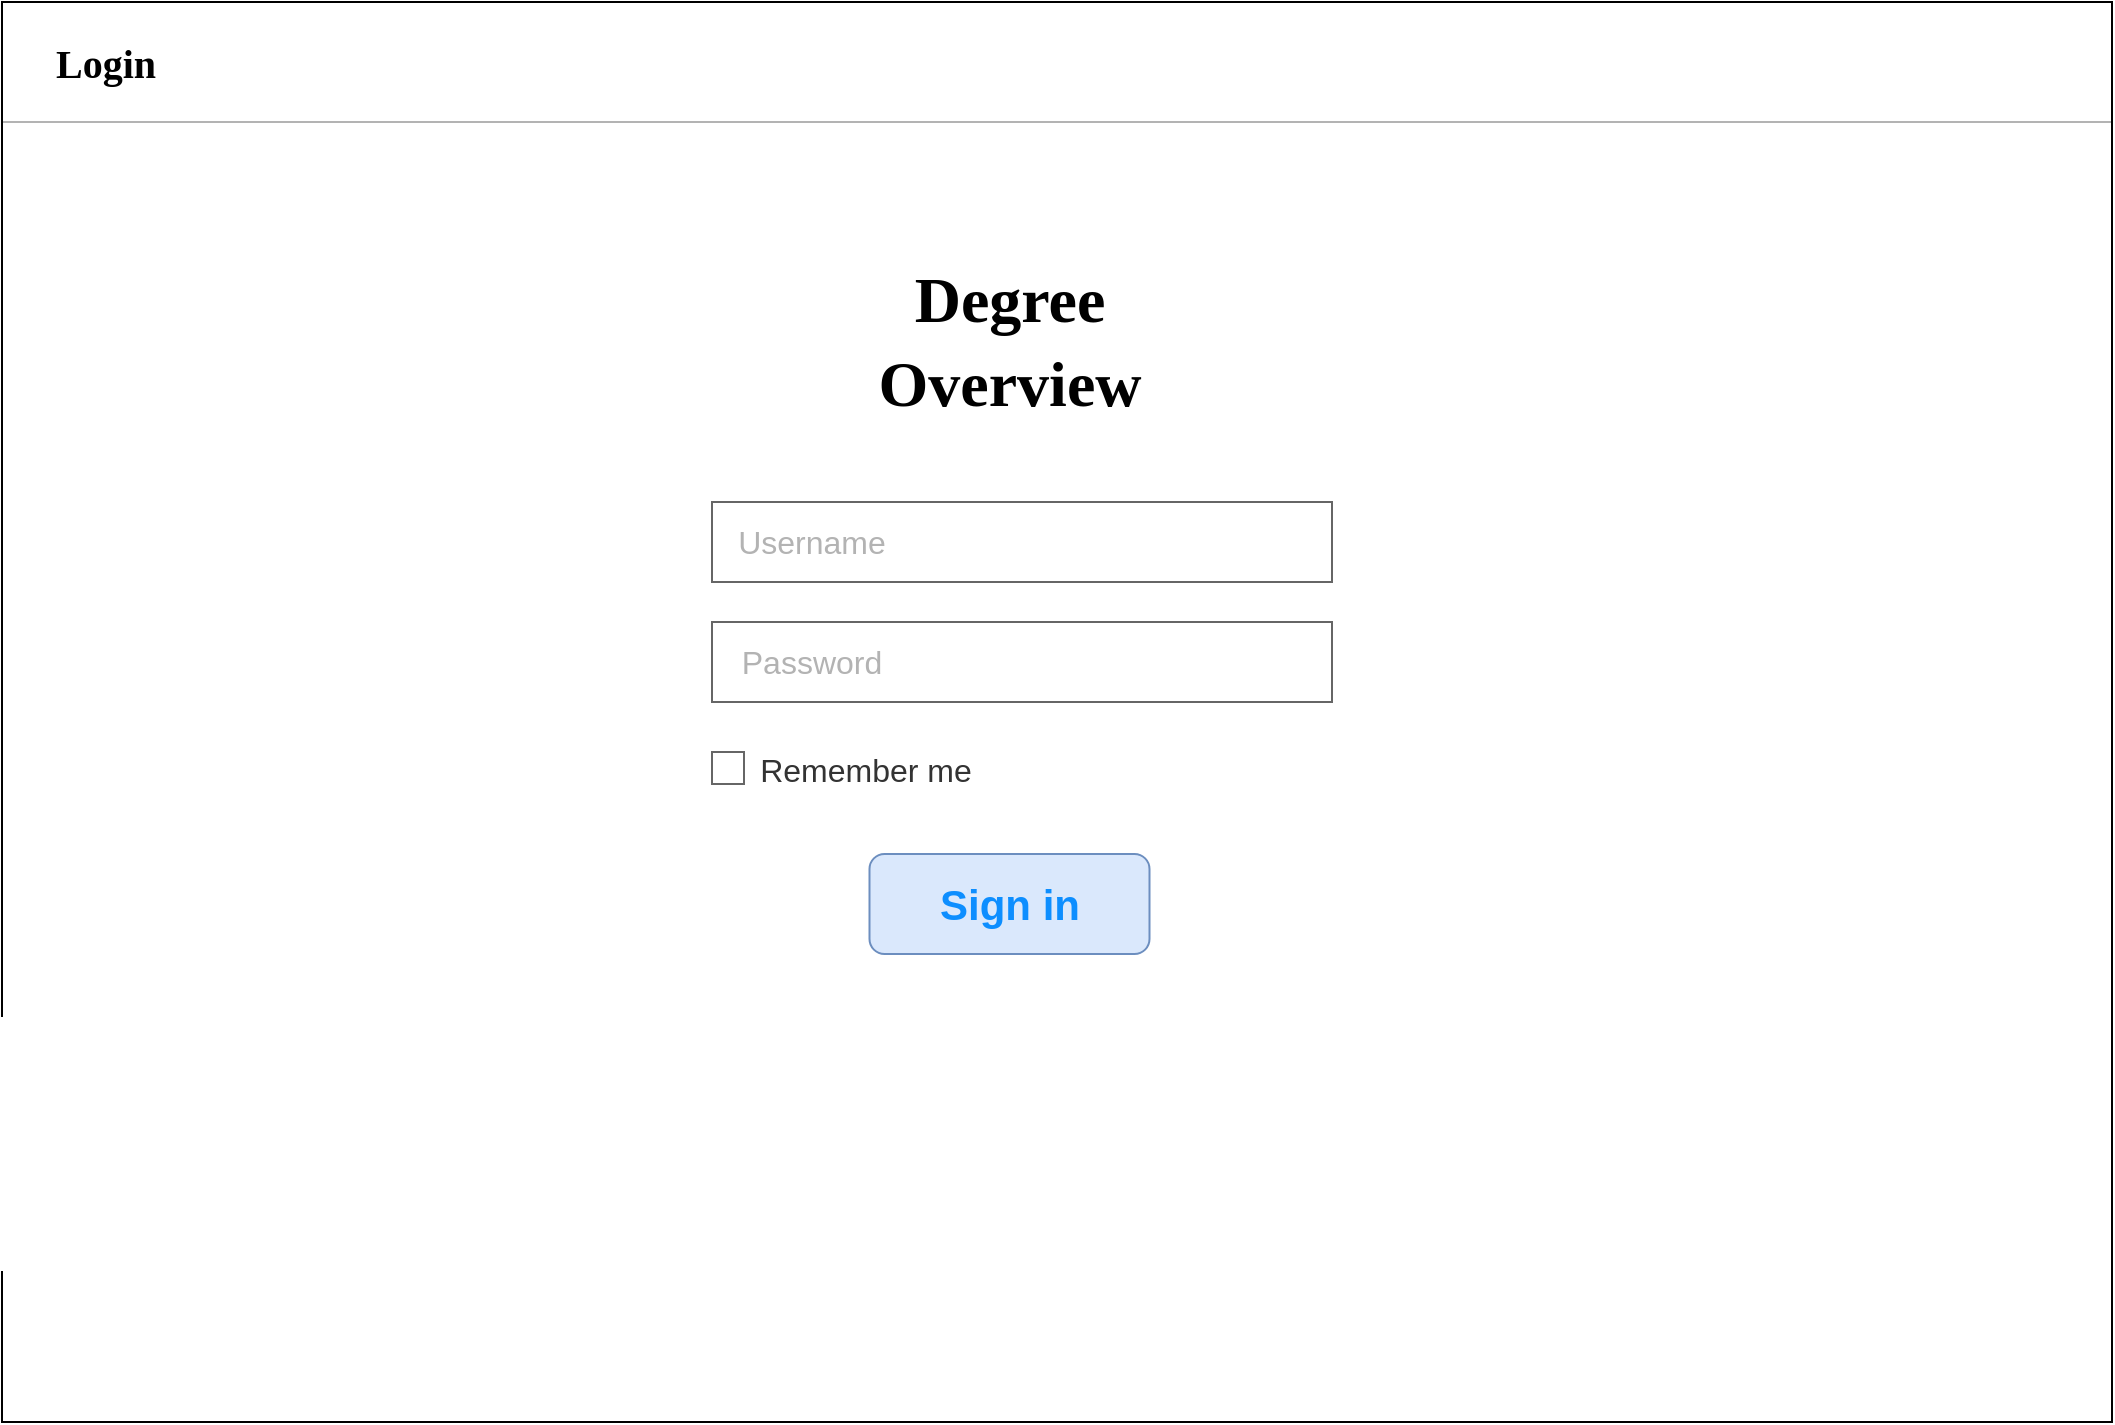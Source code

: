 <mxfile version="14.5.3" type="google" pages="16"><diagram id="YmO9-ZRtpb1dDnUSXtZ2" name="1. Login page"><mxGraphModel dx="1179" dy="804" grid="1" gridSize="10" guides="1" tooltips="1" connect="1" arrows="1" fold="1" page="1" pageScale="1" pageWidth="827" pageHeight="1169" math="0" shadow="0"><root><mxCell id="0"/><mxCell id="1" parent="0"/><mxCell id="g__qvoKF1CG7pZ9NDvhV-1" value="" style="rounded=0;whiteSpace=wrap;html=1;fillColor=none;strokeColor=#B3B3B3;" parent="1" vertex="1"><mxGeometry x="40" y="40" width="1055" height="60" as="geometry"/></mxCell><mxCell id="g__qvoKF1CG7pZ9NDvhV-2" value="" style="rounded=0;whiteSpace=wrap;html=1;fillColor=none;shadow=0;" parent="1" vertex="1"><mxGeometry x="40" y="40" width="1055" height="710" as="geometry"/></mxCell><mxCell id="g__qvoKF1CG7pZ9NDvhV-3" value="&lt;h1 style=&quot;font-size: 32px ; line-height: 130%&quot;&gt;&lt;b&gt;&lt;font face=&quot;Comic Sans MS&quot; style=&quot;font-size: 32px&quot;&gt;&lt;span&gt;Degree&lt;br&gt;&lt;/span&gt;&lt;/font&gt;&lt;/b&gt;&lt;b&gt;&lt;font face=&quot;Comic Sans MS&quot; style=&quot;font-size: 32px&quot;&gt;&lt;span&gt;Overview&lt;/span&gt;&lt;/font&gt;&lt;/b&gt;&lt;/h1&gt;" style="text;html=1;strokeColor=none;fillColor=none;align=center;verticalAlign=middle;whiteSpace=wrap;rounded=0;shadow=0;" parent="1" vertex="1"><mxGeometry x="445" y="150" width="197.5" height="120" as="geometry"/></mxCell><mxCell id="g__qvoKF1CG7pZ9NDvhV-4" value="&lt;font size=&quot;1&quot;&gt;&lt;b style=&quot;font-size: 20px&quot;&gt;Login&lt;/b&gt;&lt;/font&gt;" style="text;html=1;points=[];align=left;verticalAlign=top;spacingTop=-4;fontSize=14;fontFamily=Verdana" parent="1" vertex="1"><mxGeometry x="65" y="56" width="170" height="20" as="geometry"/></mxCell><mxCell id="g__qvoKF1CG7pZ9NDvhV-5" value="" style="rounded=0;whiteSpace=wrap;html=1;fillColor=none;strokeColor=#666666;" parent="1" vertex="1"><mxGeometry x="395" y="290" width="310" height="40" as="geometry"/></mxCell><mxCell id="g__qvoKF1CG7pZ9NDvhV-6" value="" style="rounded=0;whiteSpace=wrap;html=1;fillColor=none;strokeColor=#666666;" parent="1" vertex="1"><mxGeometry x="395" y="350" width="310" height="40" as="geometry"/></mxCell><mxCell id="g__qvoKF1CG7pZ9NDvhV-7" value="&lt;font size=&quot;1&quot; color=&quot;#0d8eff&quot;&gt;&lt;b style=&quot;font-size: 21px&quot;&gt;Sign in&lt;/b&gt;&lt;/font&gt;" style="rounded=1;whiteSpace=wrap;html=1;fillColor=#dae8fc;strokeColor=#6c8ebf;" parent="1" vertex="1"><mxGeometry x="473.75" y="466" width="140" height="50" as="geometry"/></mxCell><mxCell id="g__qvoKF1CG7pZ9NDvhV-8" value="&lt;font color=&quot;#b3b3b3&quot; style=&quot;font-size: 16px&quot;&gt;Username&lt;/font&gt;" style="text;html=1;strokeColor=none;fillColor=none;align=center;verticalAlign=middle;whiteSpace=wrap;rounded=0;" parent="1" vertex="1"><mxGeometry x="425" y="300" width="40" height="20" as="geometry"/></mxCell><mxCell id="g__qvoKF1CG7pZ9NDvhV-9" value="&lt;font color=&quot;#b3b3b3&quot; style=&quot;font-size: 16px&quot;&gt;Password&lt;/font&gt;" style="text;html=1;strokeColor=none;fillColor=none;align=center;verticalAlign=middle;whiteSpace=wrap;rounded=0;" parent="1" vertex="1"><mxGeometry x="425" y="360" width="40" height="20" as="geometry"/></mxCell><mxCell id="g__qvoKF1CG7pZ9NDvhV-10" value="" style="whiteSpace=wrap;html=1;aspect=fixed;shadow=0;strokeColor=#666666;" parent="1" vertex="1"><mxGeometry x="395" y="415" width="16" height="16" as="geometry"/></mxCell><mxCell id="g__qvoKF1CG7pZ9NDvhV-11" value="&lt;font style=&quot;font-size: 16px&quot; color=&quot;#333333&quot;&gt;Remember me&lt;/font&gt;" style="text;html=1;strokeColor=none;fillColor=none;align=center;verticalAlign=middle;whiteSpace=wrap;rounded=0;" parent="1" vertex="1"><mxGeometry x="417" y="414" width="110" height="20" as="geometry"/></mxCell></root></mxGraphModel></diagram><diagram id="1YisstbViiS-Xctg7yVb" name="2. Course Designer Home Page"><mxGraphModel dx="1002" dy="683" grid="1" gridSize="10" guides="1" tooltips="1" connect="1" arrows="1" fold="1" page="1" pageScale="1" pageWidth="827" pageHeight="1169" math="0" shadow="0"><root><mxCell id="RdlvEdhwVAvM8_8-o6o_-0"/><mxCell id="RdlvEdhwVAvM8_8-o6o_-1" parent="RdlvEdhwVAvM8_8-o6o_-0"/><mxCell id="gJ_TVVW-tzIFpcDjgtgU-2" value="" style="rounded=0;whiteSpace=wrap;html=1;fillColor=none;strokeColor=#B3B3B3;" parent="RdlvEdhwVAvM8_8-o6o_-1" vertex="1"><mxGeometry x="240" y="40" width="853" height="60" as="geometry"/></mxCell><mxCell id="gJ_TVVW-tzIFpcDjgtgU-0" value="" style="rounded=0;whiteSpace=wrap;html=1;fillColor=none;shadow=0;" parent="RdlvEdhwVAvM8_8-o6o_-1" vertex="1"><mxGeometry x="40" y="40" width="1053" height="780" as="geometry"/></mxCell><mxCell id="gJ_TVVW-tzIFpcDjgtgU-3" value="" style="whiteSpace=wrap;html=1;rounded=0;shadow=0;labelBackgroundColor=none;strokeWidth=1;fillColor=none;fontFamily=Verdana;fontSize=12;align=center;" parent="RdlvEdhwVAvM8_8-o6o_-1" vertex="1"><mxGeometry x="40" y="260" width="200" height="560" as="geometry"/></mxCell><mxCell id="gJ_TVVW-tzIFpcDjgtgU-49" value="" style="rounded=0;whiteSpace=wrap;html=1;fillColor=none;" parent="RdlvEdhwVAvM8_8-o6o_-1" vertex="1"><mxGeometry x="40" y="200" width="200" height="60" as="geometry"/></mxCell><mxCell id="gJ_TVVW-tzIFpcDjgtgU-1" value="" style="rounded=0;whiteSpace=wrap;html=1;fillColor=#f5f5f5;fontColor=#333333;strokeColor=none;shadow=0;" parent="RdlvEdhwVAvM8_8-o6o_-1" vertex="1"><mxGeometry x="275" y="244" width="380" height="52" as="geometry"/></mxCell><mxCell id="gJ_TVVW-tzIFpcDjgtgU-9" value="" style="endArrow=none;html=1;" parent="RdlvEdhwVAvM8_8-o6o_-1" source="gJ_TVVW-tzIFpcDjgtgU-3" edge="1"><mxGeometry width="50" height="50" relative="1" as="geometry"><mxPoint x="40" y="260" as="sourcePoint"/><mxPoint x="240" y="260" as="targetPoint"/></mxGeometry></mxCell><mxCell id="gJ_TVVW-tzIFpcDjgtgU-10" value="&lt;h1&gt;&lt;b&gt;&lt;font face=&quot;Comic Sans MS&quot;&gt;&lt;span style=&quot;font-size: 28px&quot;&gt;Degree&lt;br&gt;&lt;/span&gt;&lt;/font&gt;&lt;/b&gt;&lt;b&gt;&lt;font face=&quot;Comic Sans MS&quot;&gt;&lt;span style=&quot;font-size: 28px&quot;&gt;Overview&lt;/span&gt;&lt;/font&gt;&lt;/b&gt;&lt;/h1&gt;" style="text;html=1;strokeColor=none;fillColor=none;align=center;verticalAlign=middle;whiteSpace=wrap;rounded=0;" parent="RdlvEdhwVAvM8_8-o6o_-1" vertex="1"><mxGeometry x="40" y="44" width="190" height="100" as="geometry"/></mxCell><mxCell id="gJ_TVVW-tzIFpcDjgtgU-14" value="" style="shape=plus;html=1;outlineConnect=0;strokeColor=#B3B3B3;fillColor=none;" parent="RdlvEdhwVAvM8_8-o6o_-1" vertex="1"><mxGeometry x="275" y="158" width="20" height="20" as="geometry"/></mxCell><mxCell id="gJ_TVVW-tzIFpcDjgtgU-15" value="&lt;font style=&quot;font-size: 16px&quot;&gt;Add new course&lt;/font&gt;" style="text;html=1;strokeColor=none;fillColor=none;align=center;verticalAlign=middle;whiteSpace=wrap;rounded=0;" parent="RdlvEdhwVAvM8_8-o6o_-1" vertex="1"><mxGeometry x="288.5" y="158" width="145" height="20" as="geometry"/></mxCell><mxCell id="gJ_TVVW-tzIFpcDjgtgU-16" value="&lt;font style=&quot;font-size: 20px&quot;&gt;Courses&lt;/font&gt;" style="text;html=1;points=[];align=left;verticalAlign=top;spacingTop=-4;fontSize=14;fontFamily=Verdana" parent="RdlvEdhwVAvM8_8-o6o_-1" vertex="1"><mxGeometry x="266" y="114" width="190" height="20" as="geometry"/></mxCell><mxCell id="gJ_TVVW-tzIFpcDjgtgU-17" value="&lt;font size=&quot;1&quot;&gt;&lt;b style=&quot;font-size: 20px&quot;&gt;Course Designer Home Page&lt;/b&gt;&lt;/font&gt;" style="text;html=1;points=[];align=left;verticalAlign=top;spacingTop=-4;fontSize=14;fontFamily=Verdana" parent="RdlvEdhwVAvM8_8-o6o_-1" vertex="1"><mxGeometry x="260" y="57" width="170" height="20" as="geometry"/></mxCell><mxCell id="gJ_TVVW-tzIFpcDjgtgU-31" value="&lt;font style=&quot;font-size: 20px&quot;&gt;Course Name&lt;/font&gt;" style="text;html=1;points=[];align=left;verticalAlign=top;spacingTop=-4;fontSize=14;fontFamily=Verdana" parent="RdlvEdhwVAvM8_8-o6o_-1" vertex="1"><mxGeometry x="280" y="204" width="140" height="20" as="geometry"/></mxCell><mxCell id="gJ_TVVW-tzIFpcDjgtgU-32" value="&lt;font style=&quot;font-size: 20px&quot;&gt;Lecturer&lt;/font&gt;" style="text;html=1;points=[];align=left;verticalAlign=top;spacingTop=-4;fontSize=14;fontFamily=Verdana" parent="RdlvEdhwVAvM8_8-o6o_-1" vertex="1"><mxGeometry x="670" y="203" width="92.97" height="17" as="geometry"/></mxCell><mxCell id="gJ_TVVW-tzIFpcDjgtgU-36" value="&lt;font style=&quot;font-size: 20px&quot; face=&quot;Comic Sans MS&quot;&gt;Dr. FONG&lt;/font&gt;" style="text;html=1;points=[];align=left;verticalAlign=top;spacingTop=-4;fontSize=14;fontFamily=Verdana" parent="RdlvEdhwVAvM8_8-o6o_-1" vertex="1"><mxGeometry x="480" y="257" width="140" height="20" as="geometry"/></mxCell><mxCell id="gJ_TVVW-tzIFpcDjgtgU-37" value="&lt;font face=&quot;Comic Sans MS&quot;&gt;&lt;span style=&quot;font-size: 20px&quot;&gt;WorkshopIII&lt;/span&gt;&lt;/font&gt;" style="text;html=1;points=[];align=left;verticalAlign=top;spacingTop=-4;fontSize=14;fontFamily=Verdana" parent="RdlvEdhwVAvM8_8-o6o_-1" vertex="1"><mxGeometry x="283" y="257" width="140" height="20" as="geometry"/></mxCell><mxCell id="gJ_TVVW-tzIFpcDjgtgU-39" value="&lt;font face=&quot;comic sans ms&quot;&gt;&lt;span style=&quot;font-size: 20px&quot;&gt;Course 2&lt;/span&gt;&lt;/font&gt;" style="text;html=1;points=[];align=left;verticalAlign=top;spacingTop=-4;fontSize=14;fontFamily=Verdana" parent="RdlvEdhwVAvM8_8-o6o_-1" vertex="1"><mxGeometry x="283" y="312" width="140" height="18" as="geometry"/></mxCell><mxCell id="gJ_TVVW-tzIFpcDjgtgU-40" value="" style="rounded=0;whiteSpace=wrap;html=1;fillColor=#f5f5f5;fontColor=#333333;strokeColor=none;shadow=0;" parent="RdlvEdhwVAvM8_8-o6o_-1" vertex="1"><mxGeometry x="275" y="244" width="780" height="52" as="geometry"/></mxCell><mxCell id="gJ_TVVW-tzIFpcDjgtgU-41" value="&lt;font face=&quot;Comic Sans MS&quot;&gt;&lt;span style=&quot;font-size: 20px&quot;&gt;Course 1&lt;/span&gt;&lt;/font&gt;" style="text;html=1;points=[];align=left;verticalAlign=top;spacingTop=-4;fontSize=14;fontFamily=Verdana" parent="RdlvEdhwVAvM8_8-o6o_-1" vertex="1"><mxGeometry x="283" y="257" width="140" height="20" as="geometry"/></mxCell><mxCell id="gJ_TVVW-tzIFpcDjgtgU-44" value="" style="rounded=0;whiteSpace=wrap;html=1;fillColor=#f5f5f5;fontColor=#333333;strokeColor=none;shadow=0;" parent="RdlvEdhwVAvM8_8-o6o_-1" vertex="1"><mxGeometry x="275" y="352" width="780" height="52" as="geometry"/></mxCell><mxCell id="gJ_TVVW-tzIFpcDjgtgU-45" value="&lt;font face=&quot;comic sans ms&quot;&gt;&lt;span style=&quot;font-size: 20px&quot;&gt;Course 3&lt;/span&gt;&lt;/font&gt;" style="text;html=1;points=[];align=left;verticalAlign=top;spacingTop=-4;fontSize=14;fontFamily=Verdana" parent="RdlvEdhwVAvM8_8-o6o_-1" vertex="1"><mxGeometry x="283" y="365" width="140" height="20" as="geometry"/></mxCell><mxCell id="gJ_TVVW-tzIFpcDjgtgU-47" value="&lt;font face=&quot;comic sans ms&quot;&gt;&lt;span style=&quot;font-size: 20px&quot;&gt;Course 4&lt;/span&gt;&lt;/font&gt;" style="text;html=1;points=[];align=left;verticalAlign=top;spacingTop=-4;fontSize=14;fontFamily=Verdana" parent="RdlvEdhwVAvM8_8-o6o_-1" vertex="1"><mxGeometry x="283" y="420" width="140" height="20" as="geometry"/></mxCell><mxCell id="gJ_TVVW-tzIFpcDjgtgU-48" value="" style="endArrow=none;html=1;" parent="RdlvEdhwVAvM8_8-o6o_-1" target="gJ_TVVW-tzIFpcDjgtgU-3" edge="1"><mxGeometry width="50" height="50" relative="1" as="geometry"><mxPoint x="40" y="260" as="sourcePoint"/><mxPoint x="240" y="260" as="targetPoint"/></mxGeometry></mxCell><mxCell id="HVpQ3OyzphKKEXj4Y9IX-1" value="&lt;font style=&quot;font-size: 20px&quot;&gt;Actions&lt;/font&gt;" style="text;html=1;points=[];align=left;verticalAlign=top;spacingTop=-4;fontSize=14;fontFamily=Verdana" parent="RdlvEdhwVAvM8_8-o6o_-1" vertex="1"><mxGeometry x="869.46" y="204" width="92.97" height="20" as="geometry"/></mxCell><mxCell id="HVpQ3OyzphKKEXj4Y9IX-34" value="" style="group" parent="RdlvEdhwVAvM8_8-o6o_-1" vertex="1" connectable="0"><mxGeometry x="869.46" y="255" width="55" height="30" as="geometry"/></mxCell><mxCell id="HVpQ3OyzphKKEXj4Y9IX-35" value="" style="rounded=1;whiteSpace=wrap;html=1;fillColor=#F8FFFA;strokeColor=#EEEEEE;" parent="HVpQ3OyzphKKEXj4Y9IX-34" vertex="1"><mxGeometry width="55" height="30" as="geometry"/></mxCell><mxCell id="HVpQ3OyzphKKEXj4Y9IX-36" value="" style="html=1;aspect=fixed;strokeColor=none;shadow=0;align=center;verticalAlign=top;shape=mxgraph.gcp2.gear;fillColor=#505050;" parent="HVpQ3OyzphKKEXj4Y9IX-34" vertex="1"><mxGeometry x="10.75" y="7.25" width="15.5" height="15.5" as="geometry"/></mxCell><mxCell id="HVpQ3OyzphKKEXj4Y9IX-37" value="" style="triangle;whiteSpace=wrap;html=1;strokeColor=#EEEEEE;fillColor=#505050;gradientColor=none;direction=south;" parent="HVpQ3OyzphKKEXj4Y9IX-34" vertex="1"><mxGeometry x="34.25" y="12" width="10" height="8" as="geometry"/></mxCell><mxCell id="HVpQ3OyzphKKEXj4Y9IX-38" value="" style="group" parent="RdlvEdhwVAvM8_8-o6o_-1" vertex="1" connectable="0"><mxGeometry x="869.46" y="310" width="55" height="30" as="geometry"/></mxCell><mxCell id="HVpQ3OyzphKKEXj4Y9IX-39" value="" style="rounded=1;whiteSpace=wrap;html=1;fillColor=#F8FFFA;strokeColor=#EEEEEE;" parent="HVpQ3OyzphKKEXj4Y9IX-38" vertex="1"><mxGeometry width="55" height="30" as="geometry"/></mxCell><mxCell id="HVpQ3OyzphKKEXj4Y9IX-40" value="" style="html=1;aspect=fixed;strokeColor=none;shadow=0;align=center;verticalAlign=top;shape=mxgraph.gcp2.gear;fillColor=#505050;" parent="HVpQ3OyzphKKEXj4Y9IX-38" vertex="1"><mxGeometry x="10.75" y="7.25" width="15.5" height="15.5" as="geometry"/></mxCell><mxCell id="HVpQ3OyzphKKEXj4Y9IX-41" value="" style="triangle;whiteSpace=wrap;html=1;strokeColor=#EEEEEE;fillColor=#505050;gradientColor=none;direction=south;" parent="HVpQ3OyzphKKEXj4Y9IX-38" vertex="1"><mxGeometry x="34.25" y="12" width="10" height="8" as="geometry"/></mxCell><mxCell id="HVpQ3OyzphKKEXj4Y9IX-42" value="" style="group" parent="RdlvEdhwVAvM8_8-o6o_-1" vertex="1" connectable="0"><mxGeometry x="869.46" y="363" width="55" height="30" as="geometry"/></mxCell><mxCell id="HVpQ3OyzphKKEXj4Y9IX-43" value="" style="rounded=1;whiteSpace=wrap;html=1;fillColor=#F8FFFA;strokeColor=#EEEEEE;" parent="HVpQ3OyzphKKEXj4Y9IX-42" vertex="1"><mxGeometry width="55" height="30" as="geometry"/></mxCell><mxCell id="HVpQ3OyzphKKEXj4Y9IX-44" value="" style="html=1;aspect=fixed;strokeColor=none;shadow=0;align=center;verticalAlign=top;shape=mxgraph.gcp2.gear;fillColor=#505050;" parent="HVpQ3OyzphKKEXj4Y9IX-42" vertex="1"><mxGeometry x="10.75" y="7.25" width="15.5" height="15.5" as="geometry"/></mxCell><mxCell id="HVpQ3OyzphKKEXj4Y9IX-45" value="" style="triangle;whiteSpace=wrap;html=1;strokeColor=#EEEEEE;fillColor=#505050;gradientColor=none;direction=south;" parent="HVpQ3OyzphKKEXj4Y9IX-42" vertex="1"><mxGeometry x="34.25" y="12" width="10" height="8" as="geometry"/></mxCell><mxCell id="HVpQ3OyzphKKEXj4Y9IX-46" value="" style="group" parent="RdlvEdhwVAvM8_8-o6o_-1" vertex="1" connectable="0"><mxGeometry x="869.46" y="420" width="55" height="30" as="geometry"/></mxCell><mxCell id="HVpQ3OyzphKKEXj4Y9IX-47" value="" style="rounded=1;whiteSpace=wrap;html=1;fillColor=#F8FFFA;strokeColor=#EEEEEE;" parent="HVpQ3OyzphKKEXj4Y9IX-46" vertex="1"><mxGeometry width="55" height="30" as="geometry"/></mxCell><mxCell id="HVpQ3OyzphKKEXj4Y9IX-48" value="" style="html=1;aspect=fixed;strokeColor=none;shadow=0;align=center;verticalAlign=top;shape=mxgraph.gcp2.gear;fillColor=#505050;" parent="HVpQ3OyzphKKEXj4Y9IX-46" vertex="1"><mxGeometry x="10.75" y="7.25" width="15.5" height="15.5" as="geometry"/></mxCell><mxCell id="HVpQ3OyzphKKEXj4Y9IX-49" value="" style="triangle;whiteSpace=wrap;html=1;strokeColor=#EEEEEE;fillColor=#505050;gradientColor=none;direction=south;" parent="HVpQ3OyzphKKEXj4Y9IX-46" vertex="1"><mxGeometry x="34.25" y="12" width="10" height="8" as="geometry"/></mxCell><mxCell id="0R6qj1WCmb1XhHNyoqVG-0" value="&lt;font style=&quot;font-size: 18px&quot;&gt;Courses&lt;/font&gt;" style="text;html=1;points=[];align=center;verticalAlign=top;spacingTop=-4;fontSize=14;fontFamily=Verdana" parent="RdlvEdhwVAvM8_8-o6o_-1" vertex="1"><mxGeometry x="45" y="164" width="170" height="20" as="geometry"/></mxCell><mxCell id="IP9Vm9yOA4s-VEtoXKYG-0" value="" style="rounded=1;whiteSpace=wrap;html=1;fillColor=none;" parent="RdlvEdhwVAvM8_8-o6o_-1" vertex="1"><mxGeometry x="869.46" y="450" width="185.54" height="90" as="geometry"/></mxCell><mxCell id="IP9Vm9yOA4s-VEtoXKYG-3" value="&lt;font style=&quot;font-size: 15px&quot;&gt;Edit CILOs&lt;/font&gt;" style="text;html=1;strokeColor=none;fillColor=none;align=center;verticalAlign=middle;whiteSpace=wrap;rounded=0;" parent="RdlvEdhwVAvM8_8-o6o_-1" vertex="1"><mxGeometry x="876.96" y="460" width="170.54" height="20" as="geometry"/></mxCell><mxCell id="IP9Vm9yOA4s-VEtoXKYG-4" value="&lt;font style=&quot;font-size: 15px&quot;&gt;Modify Assessment Method&lt;/font&gt;" style="text;html=1;strokeColor=none;fillColor=none;align=center;verticalAlign=middle;whiteSpace=wrap;rounded=0;" parent="RdlvEdhwVAvM8_8-o6o_-1" vertex="1"><mxGeometry x="876.96" y="500" width="170.54" height="30" as="geometry"/></mxCell><mxCell id="IP9Vm9yOA4s-VEtoXKYG-10" value="&lt;font style=&quot;font-size: 19px&quot;&gt;Logout&lt;/font&gt;" style="text;html=1;strokeColor=none;fillColor=none;align=center;verticalAlign=middle;whiteSpace=wrap;rounded=0;" parent="RdlvEdhwVAvM8_8-o6o_-1" vertex="1"><mxGeometry x="983" y="61" width="110" height="16" as="geometry"/></mxCell><mxCell id="8PJUsPGmeC3uN2KTzg4t-2" value="&lt;font style=&quot;font-size: 18px&quot;&gt;Search&lt;/font&gt;" style="text;html=1;points=[];align=left;verticalAlign=top;spacingTop=-4;fontSize=14;fontFamily=Verdana" parent="RdlvEdhwVAvM8_8-o6o_-1" vertex="1"><mxGeometry x="96" y="220" width="170" height="20" as="geometry"/></mxCell><mxCell id="p1eJc8JH4FfYBy4j6dHn-1" value="" style="endArrow=none;html=1;exitX=0.003;exitY=0.411;exitDx=0;exitDy=0;exitPerimeter=0;" parent="RdlvEdhwVAvM8_8-o6o_-1" edge="1"><mxGeometry width="50" height="50" relative="1" as="geometry"><mxPoint x="869.017" y="486.99" as="sourcePoint"/><mxPoint x="1055" y="487" as="targetPoint"/></mxGeometry></mxCell><mxCell id="JXr_t2rj1kwwgT5NXnCD-0" value="" style="rounded=0;whiteSpace=wrap;html=1;fillColor=none;" parent="RdlvEdhwVAvM8_8-o6o_-1" vertex="1"><mxGeometry x="40" y="200" width="200" height="60" as="geometry"/></mxCell><mxCell id="JXr_t2rj1kwwgT5NXnCD-1" value="&lt;font style=&quot;font-size: 18px&quot;&gt;Search&lt;/font&gt;" style="text;html=1;points=[];align=left;verticalAlign=top;spacingTop=-4;fontSize=14;fontFamily=Verdana" parent="RdlvEdhwVAvM8_8-o6o_-1" vertex="1"><mxGeometry x="96" y="220" width="170" height="20" as="geometry"/></mxCell><mxCell id="JXr_t2rj1kwwgT5NXnCD-2" value="" style="rounded=0;whiteSpace=wrap;html=1;fillColor=none;" parent="RdlvEdhwVAvM8_8-o6o_-1" vertex="1"><mxGeometry x="40" y="260" width="200" height="60" as="geometry"/></mxCell><mxCell id="JXr_t2rj1kwwgT5NXnCD-3" value="&lt;font style=&quot;font-size: 18px&quot;&gt;Outcome Dependencies&lt;/font&gt;" style="text;html=1;points=[];align=left;verticalAlign=top;spacingTop=-4;fontSize=14;fontFamily=Verdana" parent="RdlvEdhwVAvM8_8-o6o_-1" vertex="1"><mxGeometry x="40" y="280" width="200" height="20" as="geometry"/></mxCell><mxCell id="OXhaNKqjBrQCKDXncAWT-4" value="&lt;span style=&quot;font-family: &amp;#34;comic sans ms&amp;#34; ; font-size: 20px&quot;&gt;Prof. HUANG&lt;/span&gt;" style="text;html=1;points=[];align=left;verticalAlign=top;spacingTop=-4;fontSize=14;fontFamily=Verdana" parent="RdlvEdhwVAvM8_8-o6o_-1" vertex="1"><mxGeometry x="670" y="316" width="140" height="20" as="geometry"/></mxCell><mxCell id="OXhaNKqjBrQCKDXncAWT-5" value="&lt;font face=&quot;Comic Sans MS&quot;&gt;&lt;span style=&quot;font-size: 20px&quot;&gt;Prof. WONG&lt;/span&gt;&lt;/font&gt;" style="text;html=1;points=[];align=left;verticalAlign=top;spacingTop=-4;fontSize=14;fontFamily=Verdana" parent="RdlvEdhwVAvM8_8-o6o_-1" vertex="1"><mxGeometry x="670" y="260" width="140" height="20" as="geometry"/></mxCell><mxCell id="OXhaNKqjBrQCKDXncAWT-6" value="&lt;span style=&quot;font-family: &amp;#34;comic sans ms&amp;#34; ; font-size: 20px&quot;&gt;Prof. FONG&lt;/span&gt;" style="text;html=1;points=[];align=left;verticalAlign=top;spacingTop=-4;fontSize=14;fontFamily=Verdana" parent="RdlvEdhwVAvM8_8-o6o_-1" vertex="1"><mxGeometry x="670" y="424" width="140" height="20" as="geometry"/></mxCell><mxCell id="OXhaNKqjBrQCKDXncAWT-7" value="&lt;span style=&quot;font-family: &amp;#34;comic sans ms&amp;#34; ; font-size: 20px&quot;&gt;Prof. LEE&lt;/span&gt;" style="text;html=1;points=[];align=left;verticalAlign=top;spacingTop=-4;fontSize=14;fontFamily=Verdana" parent="RdlvEdhwVAvM8_8-o6o_-1" vertex="1"><mxGeometry x="670" y="368" width="140" height="20" as="geometry"/></mxCell></root></mxGraphModel></diagram><diagram id="9x4zUu6bafyWDSUD-tko" name="3. Lecturer Home Page"><mxGraphModel dx="1431" dy="976" grid="1" gridSize="10" guides="1" tooltips="1" connect="1" arrows="1" fold="1" page="1" pageScale="1" pageWidth="827" pageHeight="1169" math="0" shadow="0"><root><mxCell id="cirg_G9xw5DLxtqqtcsW-0"/><mxCell id="cirg_G9xw5DLxtqqtcsW-1" parent="cirg_G9xw5DLxtqqtcsW-0"/><mxCell id="cirg_G9xw5DLxtqqtcsW-3" value="" style="whiteSpace=wrap;html=1;rounded=0;shadow=0;labelBackgroundColor=none;strokeWidth=1;fillColor=none;fontFamily=Verdana;fontSize=12;align=center;" parent="cirg_G9xw5DLxtqqtcsW-1" vertex="1"><mxGeometry x="40" y="260" width="200" height="560" as="geometry"/></mxCell><mxCell id="cirg_G9xw5DLxtqqtcsW-4" value="" style="rounded=0;whiteSpace=wrap;html=1;fillColor=none;shadow=0;" parent="cirg_G9xw5DLxtqqtcsW-1" vertex="1"><mxGeometry x="40" y="40" width="1053" height="780" as="geometry"/></mxCell><mxCell id="cirg_G9xw5DLxtqqtcsW-5" value="" style="rounded=0;whiteSpace=wrap;html=1;fillColor=none;" parent="cirg_G9xw5DLxtqqtcsW-1" vertex="1"><mxGeometry x="40" y="200" width="200" height="60" as="geometry"/></mxCell><mxCell id="cirg_G9xw5DLxtqqtcsW-6" value="" style="rounded=0;whiteSpace=wrap;html=1;fillColor=#f5f5f5;fontColor=#333333;strokeColor=none;shadow=0;" parent="cirg_G9xw5DLxtqqtcsW-1" vertex="1"><mxGeometry x="275" y="244" width="380" height="52" as="geometry"/></mxCell><mxCell id="cirg_G9xw5DLxtqqtcsW-7" value="" style="rounded=0;whiteSpace=wrap;html=1;fillColor=none;strokeColor=#B3B3B3;" parent="cirg_G9xw5DLxtqqtcsW-1" vertex="1"><mxGeometry x="240" y="40" width="853" height="60" as="geometry"/></mxCell><mxCell id="cirg_G9xw5DLxtqqtcsW-9" value="" style="endArrow=none;html=1;" parent="cirg_G9xw5DLxtqqtcsW-1" source="cirg_G9xw5DLxtqqtcsW-3" edge="1"><mxGeometry width="50" height="50" relative="1" as="geometry"><mxPoint x="40" y="260" as="sourcePoint"/><mxPoint x="240" y="260" as="targetPoint"/></mxGeometry></mxCell><mxCell id="cirg_G9xw5DLxtqqtcsW-10" value="&lt;h1&gt;&lt;b&gt;&lt;font face=&quot;Comic Sans MS&quot;&gt;&lt;span style=&quot;font-size: 28px&quot;&gt;Degree&lt;br&gt;&lt;/span&gt;&lt;/font&gt;&lt;/b&gt;&lt;b&gt;&lt;font face=&quot;Comic Sans MS&quot;&gt;&lt;span style=&quot;font-size: 28px&quot;&gt;Overview&lt;/span&gt;&lt;/font&gt;&lt;/b&gt;&lt;/h1&gt;" style="text;html=1;strokeColor=none;fillColor=none;align=center;verticalAlign=middle;whiteSpace=wrap;rounded=0;" parent="cirg_G9xw5DLxtqqtcsW-1" vertex="1"><mxGeometry x="40" y="44" width="190" height="100" as="geometry"/></mxCell><mxCell id="cirg_G9xw5DLxtqqtcsW-13" value="&lt;font style=&quot;font-size: 20px&quot;&gt;Courses&lt;/font&gt;" style="text;html=1;points=[];align=left;verticalAlign=top;spacingTop=-4;fontSize=14;fontFamily=Verdana" parent="cirg_G9xw5DLxtqqtcsW-1" vertex="1"><mxGeometry x="266" y="114" width="190" height="20" as="geometry"/></mxCell><mxCell id="cirg_G9xw5DLxtqqtcsW-14" value="&lt;font size=&quot;1&quot;&gt;&lt;b style=&quot;font-size: 20px&quot;&gt;Lecturer Home Page&lt;/b&gt;&lt;/font&gt;" style="text;html=1;points=[];align=left;verticalAlign=top;spacingTop=-4;fontSize=14;fontFamily=Verdana" parent="cirg_G9xw5DLxtqqtcsW-1" vertex="1"><mxGeometry x="260" y="57" width="170" height="20" as="geometry"/></mxCell><mxCell id="cirg_G9xw5DLxtqqtcsW-15" value="&lt;font style=&quot;font-size: 20px&quot;&gt;Course Name&lt;/font&gt;" style="text;html=1;points=[];align=left;verticalAlign=top;spacingTop=-4;fontSize=14;fontFamily=Verdana" parent="cirg_G9xw5DLxtqqtcsW-1" vertex="1"><mxGeometry x="280" y="204" width="140" height="20" as="geometry"/></mxCell><mxCell id="cirg_G9xw5DLxtqqtcsW-16" value="&lt;font style=&quot;font-size: 20px&quot;&gt;Lecturer&lt;/font&gt;" style="text;html=1;points=[];align=left;verticalAlign=top;spacingTop=-4;fontSize=14;fontFamily=Verdana" parent="cirg_G9xw5DLxtqqtcsW-1" vertex="1"><mxGeometry x="510" y="203" width="92.97" height="17" as="geometry"/></mxCell><mxCell id="cirg_G9xw5DLxtqqtcsW-19" value="&lt;font style=&quot;font-size: 20px&quot; face=&quot;Comic Sans MS&quot;&gt;Dr. FONG&lt;/font&gt;" style="text;html=1;points=[];align=left;verticalAlign=top;spacingTop=-4;fontSize=14;fontFamily=Verdana" parent="cirg_G9xw5DLxtqqtcsW-1" vertex="1"><mxGeometry x="480" y="257" width="140" height="20" as="geometry"/></mxCell><mxCell id="cirg_G9xw5DLxtqqtcsW-20" value="&lt;font face=&quot;Comic Sans MS&quot;&gt;&lt;span style=&quot;font-size: 20px&quot;&gt;WorkshopIII&lt;/span&gt;&lt;/font&gt;" style="text;html=1;points=[];align=left;verticalAlign=top;spacingTop=-4;fontSize=14;fontFamily=Verdana" parent="cirg_G9xw5DLxtqqtcsW-1" vertex="1"><mxGeometry x="283" y="257" width="140" height="20" as="geometry"/></mxCell><mxCell id="cirg_G9xw5DLxtqqtcsW-21" value="&lt;span style=&quot;font-family: &amp;#34;comic sans ms&amp;#34; ; font-size: 20px&quot;&gt;Prof. HUANG&lt;/span&gt;" style="text;html=1;points=[];align=left;verticalAlign=top;spacingTop=-4;fontSize=14;fontFamily=Verdana" parent="cirg_G9xw5DLxtqqtcsW-1" vertex="1"><mxGeometry x="505" y="312" width="140" height="20" as="geometry"/></mxCell><mxCell id="cirg_G9xw5DLxtqqtcsW-22" value="&lt;font face=&quot;comic sans ms&quot;&gt;&lt;span style=&quot;font-size: 20px&quot;&gt;Course 2&lt;/span&gt;&lt;/font&gt;" style="text;html=1;points=[];align=left;verticalAlign=top;spacingTop=-4;fontSize=14;fontFamily=Verdana" parent="cirg_G9xw5DLxtqqtcsW-1" vertex="1"><mxGeometry x="283" y="312" width="140" height="18" as="geometry"/></mxCell><mxCell id="cirg_G9xw5DLxtqqtcsW-23" value="" style="rounded=0;whiteSpace=wrap;html=1;fillColor=#f5f5f5;fontColor=#333333;strokeColor=none;shadow=0;" parent="cirg_G9xw5DLxtqqtcsW-1" vertex="1"><mxGeometry x="275" y="244" width="780" height="52" as="geometry"/></mxCell><mxCell id="cirg_G9xw5DLxtqqtcsW-24" value="&lt;font face=&quot;Comic Sans MS&quot;&gt;&lt;span style=&quot;font-size: 20px&quot;&gt;Course 1&lt;/span&gt;&lt;/font&gt;" style="text;html=1;points=[];align=left;verticalAlign=top;spacingTop=-4;fontSize=14;fontFamily=Verdana" parent="cirg_G9xw5DLxtqqtcsW-1" vertex="1"><mxGeometry x="283" y="257" width="140" height="20" as="geometry"/></mxCell><mxCell id="cirg_G9xw5DLxtqqtcsW-25" value="&lt;font face=&quot;Comic Sans MS&quot;&gt;&lt;span style=&quot;font-size: 20px&quot;&gt;Prof. WONG&lt;/span&gt;&lt;/font&gt;" style="text;html=1;points=[];align=left;verticalAlign=top;spacingTop=-4;fontSize=14;fontFamily=Verdana" parent="cirg_G9xw5DLxtqqtcsW-1" vertex="1"><mxGeometry x="505" y="256" width="140" height="20" as="geometry"/></mxCell><mxCell id="cirg_G9xw5DLxtqqtcsW-26" value="&lt;span style=&quot;font-family: &amp;#34;comic sans ms&amp;#34; ; font-size: 20px&quot;&gt;Prof. FONG&lt;/span&gt;" style="text;html=1;points=[];align=left;verticalAlign=top;spacingTop=-4;fontSize=14;fontFamily=Verdana" parent="cirg_G9xw5DLxtqqtcsW-1" vertex="1"><mxGeometry x="505" y="420" width="140" height="20" as="geometry"/></mxCell><mxCell id="cirg_G9xw5DLxtqqtcsW-27" value="" style="rounded=0;whiteSpace=wrap;html=1;fillColor=#f5f5f5;fontColor=#333333;strokeColor=none;shadow=0;" parent="cirg_G9xw5DLxtqqtcsW-1" vertex="1"><mxGeometry x="275" y="352" width="780" height="52" as="geometry"/></mxCell><mxCell id="cirg_G9xw5DLxtqqtcsW-28" value="&lt;font face=&quot;comic sans ms&quot;&gt;&lt;span style=&quot;font-size: 20px&quot;&gt;Course 3&lt;/span&gt;&lt;/font&gt;" style="text;html=1;points=[];align=left;verticalAlign=top;spacingTop=-4;fontSize=14;fontFamily=Verdana" parent="cirg_G9xw5DLxtqqtcsW-1" vertex="1"><mxGeometry x="283" y="365" width="140" height="20" as="geometry"/></mxCell><mxCell id="cirg_G9xw5DLxtqqtcsW-29" value="&lt;span style=&quot;font-family: &amp;#34;comic sans ms&amp;#34; ; font-size: 20px&quot;&gt;Prof. LEE&lt;/span&gt;" style="text;html=1;points=[];align=left;verticalAlign=top;spacingTop=-4;fontSize=14;fontFamily=Verdana" parent="cirg_G9xw5DLxtqqtcsW-1" vertex="1"><mxGeometry x="505" y="364" width="140" height="20" as="geometry"/></mxCell><mxCell id="cirg_G9xw5DLxtqqtcsW-30" value="&lt;font face=&quot;comic sans ms&quot;&gt;&lt;span style=&quot;font-size: 20px&quot;&gt;Course 4&lt;/span&gt;&lt;/font&gt;" style="text;html=1;points=[];align=left;verticalAlign=top;spacingTop=-4;fontSize=14;fontFamily=Verdana" parent="cirg_G9xw5DLxtqqtcsW-1" vertex="1"><mxGeometry x="283" y="420" width="140" height="20" as="geometry"/></mxCell><mxCell id="cirg_G9xw5DLxtqqtcsW-31" value="" style="endArrow=none;html=1;" parent="cirg_G9xw5DLxtqqtcsW-1" target="cirg_G9xw5DLxtqqtcsW-3" edge="1"><mxGeometry width="50" height="50" relative="1" as="geometry"><mxPoint x="40" y="260" as="sourcePoint"/><mxPoint x="240" y="260" as="targetPoint"/></mxGeometry></mxCell><mxCell id="cirg_G9xw5DLxtqqtcsW-49" value="&lt;font style=&quot;font-size: 18px&quot;&gt;Courses&lt;/font&gt;" style="text;html=1;points=[];align=center;verticalAlign=top;spacingTop=-4;fontSize=14;fontFamily=Verdana" parent="cirg_G9xw5DLxtqqtcsW-1" vertex="1"><mxGeometry x="40" y="160" width="200" height="20" as="geometry"/></mxCell><mxCell id="cirg_G9xw5DLxtqqtcsW-50" value="&lt;span style=&quot;font-size: 18px ; text-align: left&quot;&gt;Search&lt;/span&gt;" style="text;html=1;points=[];align=center;verticalAlign=top;spacingTop=-4;fontSize=14;fontFamily=Verdana" parent="cirg_G9xw5DLxtqqtcsW-1" vertex="1"><mxGeometry x="40" y="220" width="200" height="20" as="geometry"/></mxCell><mxCell id="cirg_G9xw5DLxtqqtcsW-55" value="&lt;font style=&quot;font-size: 19px&quot;&gt;Logout&lt;/font&gt;" style="text;html=1;strokeColor=none;fillColor=none;align=center;verticalAlign=middle;whiteSpace=wrap;rounded=0;" parent="cirg_G9xw5DLxtqqtcsW-1" vertex="1"><mxGeometry x="983" y="62" width="110" height="16" as="geometry"/></mxCell></root></mxGraphModel></diagram><diagram id="fOK92GdNbqR5G8Rk56WV" name="4. Student Home Page"><mxGraphModel dx="1431" dy="976" grid="1" gridSize="10" guides="1" tooltips="1" connect="1" arrows="1" fold="1" page="1" pageScale="1" pageWidth="827" pageHeight="1169" math="0" shadow="0"><root><mxCell id="v1nNJeXx7AGUnTSg7UnD-0"/><mxCell id="v1nNJeXx7AGUnTSg7UnD-1" parent="v1nNJeXx7AGUnTSg7UnD-0"/><mxCell id="v1nNJeXx7AGUnTSg7UnD-2" value="" style="rounded=0;whiteSpace=wrap;html=1;fillColor=none;shadow=0;" parent="v1nNJeXx7AGUnTSg7UnD-1" vertex="1"><mxGeometry x="40" y="40" width="1053" height="780" as="geometry"/></mxCell><mxCell id="v1nNJeXx7AGUnTSg7UnD-3" value="" style="whiteSpace=wrap;html=1;rounded=0;shadow=0;labelBackgroundColor=none;strokeWidth=1;fillColor=none;fontFamily=Verdana;fontSize=12;align=center;" parent="v1nNJeXx7AGUnTSg7UnD-1" vertex="1"><mxGeometry x="40" y="260" width="200" height="560" as="geometry"/></mxCell><mxCell id="v1nNJeXx7AGUnTSg7UnD-5" value="" style="rounded=0;whiteSpace=wrap;html=1;fillColor=none;" parent="v1nNJeXx7AGUnTSg7UnD-1" vertex="1"><mxGeometry x="40" y="200" width="200" height="60" as="geometry"/></mxCell><mxCell id="v1nNJeXx7AGUnTSg7UnD-6" value="" style="rounded=0;whiteSpace=wrap;html=1;fillColor=#f5f5f5;fontColor=#333333;strokeColor=none;shadow=0;" parent="v1nNJeXx7AGUnTSg7UnD-1" vertex="1"><mxGeometry x="275" y="244" width="380" height="52" as="geometry"/></mxCell><mxCell id="v1nNJeXx7AGUnTSg7UnD-7" value="" style="rounded=0;whiteSpace=wrap;html=1;fillColor=none;strokeColor=#B3B3B3;" parent="v1nNJeXx7AGUnTSg7UnD-1" vertex="1"><mxGeometry x="240" y="40" width="853" height="60" as="geometry"/></mxCell><mxCell id="v1nNJeXx7AGUnTSg7UnD-9" value="" style="endArrow=none;html=1;" parent="v1nNJeXx7AGUnTSg7UnD-1" source="v1nNJeXx7AGUnTSg7UnD-3" edge="1"><mxGeometry width="50" height="50" relative="1" as="geometry"><mxPoint x="40" y="260" as="sourcePoint"/><mxPoint x="240" y="260" as="targetPoint"/></mxGeometry></mxCell><mxCell id="v1nNJeXx7AGUnTSg7UnD-10" value="&lt;h1&gt;&lt;b&gt;&lt;font face=&quot;Comic Sans MS&quot;&gt;&lt;span style=&quot;font-size: 28px&quot;&gt;Degree&lt;br&gt;&lt;/span&gt;&lt;/font&gt;&lt;/b&gt;&lt;b&gt;&lt;font face=&quot;Comic Sans MS&quot;&gt;&lt;span style=&quot;font-size: 28px&quot;&gt;Overview&lt;/span&gt;&lt;/font&gt;&lt;/b&gt;&lt;/h1&gt;" style="text;html=1;strokeColor=none;fillColor=none;align=center;verticalAlign=middle;whiteSpace=wrap;rounded=0;" parent="v1nNJeXx7AGUnTSg7UnD-1" vertex="1"><mxGeometry x="40" y="44" width="190" height="100" as="geometry"/></mxCell><mxCell id="v1nNJeXx7AGUnTSg7UnD-13" value="&lt;font style=&quot;font-size: 20px&quot;&gt;Courses&lt;/font&gt;" style="text;html=1;points=[];align=left;verticalAlign=top;spacingTop=-4;fontSize=14;fontFamily=Verdana" parent="v1nNJeXx7AGUnTSg7UnD-1" vertex="1"><mxGeometry x="266" y="114" width="190" height="20" as="geometry"/></mxCell><mxCell id="v1nNJeXx7AGUnTSg7UnD-14" value="&lt;font size=&quot;1&quot;&gt;&lt;b style=&quot;font-size: 20px&quot;&gt;Student Home Page&lt;/b&gt;&lt;/font&gt;" style="text;html=1;points=[];align=left;verticalAlign=top;spacingTop=-4;fontSize=14;fontFamily=Verdana" parent="v1nNJeXx7AGUnTSg7UnD-1" vertex="1"><mxGeometry x="260" y="57" width="170" height="20" as="geometry"/></mxCell><mxCell id="v1nNJeXx7AGUnTSg7UnD-15" value="&lt;font style=&quot;font-size: 20px&quot;&gt;Course Name&lt;/font&gt;" style="text;html=1;points=[];align=left;verticalAlign=top;spacingTop=-4;fontSize=14;fontFamily=Verdana" parent="v1nNJeXx7AGUnTSg7UnD-1" vertex="1"><mxGeometry x="280" y="204" width="140" height="20" as="geometry"/></mxCell><mxCell id="v1nNJeXx7AGUnTSg7UnD-16" value="&lt;font style=&quot;font-size: 20px&quot;&gt;Lecturer&lt;/font&gt;" style="text;html=1;points=[];align=left;verticalAlign=top;spacingTop=-4;fontSize=14;fontFamily=Verdana" parent="v1nNJeXx7AGUnTSg7UnD-1" vertex="1"><mxGeometry x="510" y="203" width="92.97" height="17" as="geometry"/></mxCell><mxCell id="v1nNJeXx7AGUnTSg7UnD-19" value="&lt;font style=&quot;font-size: 20px&quot; face=&quot;Comic Sans MS&quot;&gt;Dr. FONG&lt;/font&gt;" style="text;html=1;points=[];align=left;verticalAlign=top;spacingTop=-4;fontSize=14;fontFamily=Verdana" parent="v1nNJeXx7AGUnTSg7UnD-1" vertex="1"><mxGeometry x="480" y="257" width="140" height="20" as="geometry"/></mxCell><mxCell id="v1nNJeXx7AGUnTSg7UnD-20" value="&lt;font face=&quot;Comic Sans MS&quot;&gt;&lt;span style=&quot;font-size: 20px&quot;&gt;WorkshopIII&lt;/span&gt;&lt;/font&gt;" style="text;html=1;points=[];align=left;verticalAlign=top;spacingTop=-4;fontSize=14;fontFamily=Verdana" parent="v1nNJeXx7AGUnTSg7UnD-1" vertex="1"><mxGeometry x="283" y="257" width="140" height="20" as="geometry"/></mxCell><mxCell id="v1nNJeXx7AGUnTSg7UnD-22" value="&lt;font face=&quot;comic sans ms&quot;&gt;&lt;span style=&quot;font-size: 20px&quot;&gt;course 2&lt;/span&gt;&lt;/font&gt;" style="text;html=1;points=[];align=left;verticalAlign=top;spacingTop=-4;fontSize=14;fontFamily=Verdana" parent="v1nNJeXx7AGUnTSg7UnD-1" vertex="1"><mxGeometry x="283" y="312" width="140" height="18" as="geometry"/></mxCell><mxCell id="v1nNJeXx7AGUnTSg7UnD-23" value="" style="rounded=0;whiteSpace=wrap;html=1;fillColor=#f5f5f5;fontColor=#333333;strokeColor=none;shadow=0;" parent="v1nNJeXx7AGUnTSg7UnD-1" vertex="1"><mxGeometry x="275" y="244" width="780" height="52" as="geometry"/></mxCell><mxCell id="v1nNJeXx7AGUnTSg7UnD-24" value="&lt;font face=&quot;Comic Sans MS&quot;&gt;&lt;span style=&quot;font-size: 20px&quot;&gt;course 1&lt;/span&gt;&lt;/font&gt;" style="text;html=1;points=[];align=left;verticalAlign=top;spacingTop=-4;fontSize=14;fontFamily=Verdana" parent="v1nNJeXx7AGUnTSg7UnD-1" vertex="1"><mxGeometry x="283" y="257" width="140" height="20" as="geometry"/></mxCell><mxCell id="v1nNJeXx7AGUnTSg7UnD-27" value="" style="rounded=0;whiteSpace=wrap;html=1;fillColor=#f5f5f5;fontColor=#333333;strokeColor=none;shadow=0;" parent="v1nNJeXx7AGUnTSg7UnD-1" vertex="1"><mxGeometry x="275" y="352" width="780" height="52" as="geometry"/></mxCell><mxCell id="v1nNJeXx7AGUnTSg7UnD-28" value="&lt;font face=&quot;comic sans ms&quot;&gt;&lt;span style=&quot;font-size: 20px&quot;&gt;course 3&lt;/span&gt;&lt;/font&gt;" style="text;html=1;points=[];align=left;verticalAlign=top;spacingTop=-4;fontSize=14;fontFamily=Verdana" parent="v1nNJeXx7AGUnTSg7UnD-1" vertex="1"><mxGeometry x="283" y="365" width="140" height="20" as="geometry"/></mxCell><mxCell id="v1nNJeXx7AGUnTSg7UnD-30" value="&lt;font face=&quot;comic sans ms&quot;&gt;&lt;span style=&quot;font-size: 20px&quot;&gt;course 4&lt;/span&gt;&lt;/font&gt;" style="text;html=1;points=[];align=left;verticalAlign=top;spacingTop=-4;fontSize=14;fontFamily=Verdana" parent="v1nNJeXx7AGUnTSg7UnD-1" vertex="1"><mxGeometry x="283" y="420" width="140" height="20" as="geometry"/></mxCell><mxCell id="v1nNJeXx7AGUnTSg7UnD-31" value="" style="endArrow=none;html=1;" parent="v1nNJeXx7AGUnTSg7UnD-1" target="v1nNJeXx7AGUnTSg7UnD-3" edge="1"><mxGeometry width="50" height="50" relative="1" as="geometry"><mxPoint x="40" y="260" as="sourcePoint"/><mxPoint x="240" y="260" as="targetPoint"/></mxGeometry></mxCell><mxCell id="v1nNJeXx7AGUnTSg7UnD-32" value="&lt;font style=&quot;font-size: 18px&quot;&gt;Courses&lt;/font&gt;" style="text;html=1;points=[];align=center;verticalAlign=top;spacingTop=-4;fontSize=14;fontFamily=Verdana" parent="v1nNJeXx7AGUnTSg7UnD-1" vertex="1"><mxGeometry x="45" y="164" width="180" height="20" as="geometry"/></mxCell><mxCell id="v1nNJeXx7AGUnTSg7UnD-33" value="&lt;span style=&quot;font-size: 18px&quot;&gt;Performance Report&lt;/span&gt;" style="text;html=1;points=[];align=center;verticalAlign=top;spacingTop=-4;fontSize=14;fontFamily=Verdana" parent="v1nNJeXx7AGUnTSg7UnD-1" vertex="1"><mxGeometry x="40" y="220" width="200" height="20" as="geometry"/></mxCell><mxCell id="v1nNJeXx7AGUnTSg7UnD-35" value="&lt;font style=&quot;font-size: 19px&quot;&gt;Logout&lt;/font&gt;" style="text;html=1;strokeColor=none;fillColor=none;align=center;verticalAlign=middle;whiteSpace=wrap;rounded=0;" parent="v1nNJeXx7AGUnTSg7UnD-1" vertex="1"><mxGeometry x="985" y="62" width="110" height="16" as="geometry"/></mxCell><mxCell id="-XdnCCloV8kSiqxxvtYy-0" value="" style="rounded=0;whiteSpace=wrap;html=1;fillColor=none;" parent="v1nNJeXx7AGUnTSg7UnD-1" vertex="1"><mxGeometry x="40" y="260" width="200" height="60" as="geometry"/></mxCell><mxCell id="-XdnCCloV8kSiqxxvtYy-1" value="&lt;font style=&quot;font-size: 18px&quot;&gt;Search&lt;/font&gt;" style="text;html=1;points=[];align=left;verticalAlign=top;spacingTop=-4;fontSize=14;fontFamily=Verdana" parent="v1nNJeXx7AGUnTSg7UnD-1" vertex="1"><mxGeometry x="96" y="280" width="170" height="20" as="geometry"/></mxCell><mxCell id="_r-M3-zFGNvm_IkR5oVB-0" value="" style="rounded=0;whiteSpace=wrap;html=1;fillColor=none;" parent="v1nNJeXx7AGUnTSg7UnD-1" vertex="1"><mxGeometry x="40" y="320" width="200" height="60" as="geometry"/></mxCell><mxCell id="_r-M3-zFGNvm_IkR5oVB-1" value="&lt;font style=&quot;font-size: 18px&quot;&gt;Outcome dependency&lt;/font&gt;" style="text;html=1;points=[];align=left;verticalAlign=top;spacingTop=-4;fontSize=14;fontFamily=Verdana" parent="v1nNJeXx7AGUnTSg7UnD-1" vertex="1"><mxGeometry x="40" y="340" width="135" height="20" as="geometry"/></mxCell><mxCell id="03O36f1SfaGnQ9sG2_Cq-0" value="&lt;span style=&quot;font-family: &amp;#34;comic sans ms&amp;#34; ; font-size: 20px&quot;&gt;Prof. HUANG&lt;/span&gt;" style="text;html=1;points=[];align=left;verticalAlign=top;spacingTop=-4;fontSize=14;fontFamily=Verdana" parent="v1nNJeXx7AGUnTSg7UnD-1" vertex="1"><mxGeometry x="505" y="312" width="140" height="20" as="geometry"/></mxCell><mxCell id="03O36f1SfaGnQ9sG2_Cq-1" value="&lt;font face=&quot;Comic Sans MS&quot;&gt;&lt;span style=&quot;font-size: 20px&quot;&gt;Prof. WONG&lt;/span&gt;&lt;/font&gt;" style="text;html=1;points=[];align=left;verticalAlign=top;spacingTop=-4;fontSize=14;fontFamily=Verdana" parent="v1nNJeXx7AGUnTSg7UnD-1" vertex="1"><mxGeometry x="505" y="256" width="140" height="20" as="geometry"/></mxCell><mxCell id="03O36f1SfaGnQ9sG2_Cq-2" value="&lt;span style=&quot;font-family: &amp;#34;comic sans ms&amp;#34; ; font-size: 20px&quot;&gt;Prof. FONG&lt;/span&gt;" style="text;html=1;points=[];align=left;verticalAlign=top;spacingTop=-4;fontSize=14;fontFamily=Verdana" parent="v1nNJeXx7AGUnTSg7UnD-1" vertex="1"><mxGeometry x="505" y="420" width="140" height="20" as="geometry"/></mxCell><mxCell id="03O36f1SfaGnQ9sG2_Cq-3" value="&lt;span style=&quot;font-family: &amp;#34;comic sans ms&amp;#34; ; font-size: 20px&quot;&gt;Prof. LEE&lt;/span&gt;" style="text;html=1;points=[];align=left;verticalAlign=top;spacingTop=-4;fontSize=14;fontFamily=Verdana" parent="v1nNJeXx7AGUnTSg7UnD-1" vertex="1"><mxGeometry x="505" y="364" width="140" height="20" as="geometry"/></mxCell></root></mxGraphModel></diagram><diagram id="bNM8PADSTBZPC9Nh9a4a" name="5. Add New Course Page"><mxGraphModel dx="1002" dy="683" grid="1" gridSize="10" guides="1" tooltips="1" connect="1" arrows="1" fold="1" page="1" pageScale="1" pageWidth="827" pageHeight="1169" math="0" shadow="0"><root><mxCell id="hLK-1w_b29Ni6Cuk_iVN-0"/><mxCell id="hLK-1w_b29Ni6Cuk_iVN-1" parent="hLK-1w_b29Ni6Cuk_iVN-0"/><mxCell id="hLK-1w_b29Ni6Cuk_iVN-6" value="" style="whiteSpace=wrap;html=1;rounded=0;shadow=0;labelBackgroundColor=none;strokeWidth=1;fillColor=none;fontFamily=Verdana;fontSize=12;align=center;" parent="hLK-1w_b29Ni6Cuk_iVN-1" vertex="1"><mxGeometry x="40" y="40" width="395" height="670" as="geometry"/></mxCell><mxCell id="hLK-1w_b29Ni6Cuk_iVN-17" value="&lt;font style=&quot;font-size: 20px&quot;&gt;Course title:&lt;/font&gt;" style="text;html=1;points=[];align=left;verticalAlign=top;spacingTop=-4;fontSize=14;fontFamily=Verdana" parent="hLK-1w_b29Ni6Cuk_iVN-1" vertex="1"><mxGeometry x="60" y="60" width="170" height="20" as="geometry"/></mxCell><mxCell id="hLK-1w_b29Ni6Cuk_iVN-18" value="" style="rounded=0;whiteSpace=wrap;html=1;strokeColor=#B3B3B3;fillColor=none;" parent="hLK-1w_b29Ni6Cuk_iVN-1" vertex="1"><mxGeometry x="65" y="100" width="345" height="30" as="geometry"/></mxCell><mxCell id="hLK-1w_b29Ni6Cuk_iVN-19" value="&lt;font style=&quot;font-size: 20px&quot;&gt;Course code:&lt;/font&gt;" style="text;html=1;points=[];align=left;verticalAlign=top;spacingTop=-4;fontSize=14;fontFamily=Verdana" parent="hLK-1w_b29Ni6Cuk_iVN-1" vertex="1"><mxGeometry x="58" y="150" width="170" height="20" as="geometry"/></mxCell><mxCell id="hLK-1w_b29Ni6Cuk_iVN-20" value="" style="rounded=0;whiteSpace=wrap;html=1;strokeColor=#B3B3B3;fillColor=none;" parent="hLK-1w_b29Ni6Cuk_iVN-1" vertex="1"><mxGeometry x="63" y="190" width="148" height="30" as="geometry"/></mxCell><mxCell id="hLK-1w_b29Ni6Cuk_iVN-21" value="&lt;span style=&quot;font-size: 20px&quot;&gt;Assessment methods:&lt;/span&gt;" style="text;html=1;points=[];align=left;verticalAlign=top;spacingTop=-4;fontSize=14;fontFamily=Verdana" parent="hLK-1w_b29Ni6Cuk_iVN-1" vertex="1"><mxGeometry x="60" y="510" width="228" height="20" as="geometry"/></mxCell><mxCell id="hLK-1w_b29Ni6Cuk_iVN-22" value="&lt;font style=&quot;font-size: 14px&quot;&gt;Name&lt;/font&gt;" style="rounded=0;whiteSpace=wrap;html=1;strokeColor=#B3B3B3;fillColor=none;" parent="hLK-1w_b29Ni6Cuk_iVN-1" vertex="1"><mxGeometry x="65" y="550" width="123" height="30" as="geometry"/></mxCell><mxCell id="hLK-1w_b29Ni6Cuk_iVN-23" value="&lt;font style=&quot;font-size: 16px&quot;&gt;Confirm&lt;/font&gt;" style="rounded=1;whiteSpace=wrap;html=1;fillColor=#dae8fc;strokeColor=#6c8ebf;" parent="hLK-1w_b29Ni6Cuk_iVN-1" vertex="1"><mxGeometry x="322" y="660" width="90" height="30" as="geometry"/></mxCell><mxCell id="hLK-1w_b29Ni6Cuk_iVN-24" value="&lt;font style=&quot;font-size: 16px&quot;&gt;Cancel&lt;/font&gt;" style="rounded=1;whiteSpace=wrap;html=1;fillColor=#fff2cc;strokeColor=#d6b656;" parent="hLK-1w_b29Ni6Cuk_iVN-1" vertex="1"><mxGeometry x="219" y="660" width="90" height="30" as="geometry"/></mxCell><mxCell id="hLK-1w_b29Ni6Cuk_iVN-29" value="" style="shape=plus;html=1;outlineConnect=0;strokeColor=#B3B3B3;fillColor=none;" parent="hLK-1w_b29Ni6Cuk_iVN-1" vertex="1"><mxGeometry x="378" y="520" width="20" height="20" as="geometry"/></mxCell><mxCell id="hLK-1w_b29Ni6Cuk_iVN-30" value="Assignment" style="rounded=0;whiteSpace=wrap;html=1;strokeColor=#B3B3B3;fillColor=none;" parent="hLK-1w_b29Ni6Cuk_iVN-1" vertex="1"><mxGeometry x="65" y="580" width="123" height="30" as="geometry"/></mxCell><mxCell id="hLK-1w_b29Ni6Cuk_iVN-31" value="&lt;font style=&quot;font-size: 14px&quot;&gt;Related CILOs&lt;/font&gt;" style="rounded=0;whiteSpace=wrap;html=1;strokeColor=#B3B3B3;fillColor=none;" parent="hLK-1w_b29Ni6Cuk_iVN-1" vertex="1"><mxGeometry x="188" y="550" width="130" height="30" as="geometry"/></mxCell><mxCell id="hLK-1w_b29Ni6Cuk_iVN-32" value="&lt;font style=&quot;font-size: 14px&quot;&gt;Percentage&lt;/font&gt;" style="rounded=0;whiteSpace=wrap;html=1;strokeColor=#B3B3B3;fillColor=none;" parent="hLK-1w_b29Ni6Cuk_iVN-1" vertex="1"><mxGeometry x="318" y="550" width="92" height="30" as="geometry"/></mxCell><mxCell id="hLK-1w_b29Ni6Cuk_iVN-33" value="1, 4" style="rounded=0;whiteSpace=wrap;html=1;strokeColor=#B3B3B3;fillColor=none;" parent="hLK-1w_b29Ni6Cuk_iVN-1" vertex="1"><mxGeometry x="188" y="580" width="100" height="30" as="geometry"/></mxCell><mxCell id="hLK-1w_b29Ni6Cuk_iVN-34" value="25%" style="rounded=0;whiteSpace=wrap;html=1;strokeColor=#B3B3B3;fillColor=none;" parent="hLK-1w_b29Ni6Cuk_iVN-1" vertex="1"><mxGeometry x="318" y="580" width="92" height="30" as="geometry"/></mxCell><mxCell id="hLK-1w_b29Ni6Cuk_iVN-35" value="" style="rounded=0;whiteSpace=wrap;html=1;strokeColor=#B3B3B3;fillColor=none;" parent="hLK-1w_b29Ni6Cuk_iVN-1" vertex="1"><mxGeometry x="288" y="580" width="30" height="30" as="geometry"/></mxCell><mxCell id="hLK-1w_b29Ni6Cuk_iVN-36" value="" style="triangle;whiteSpace=wrap;html=1;strokeColor=#505050;fillColor=#505050;gradientColor=none;rotation=90;" parent="hLK-1w_b29Ni6Cuk_iVN-1" vertex="1"><mxGeometry x="298" y="590" width="10" height="10" as="geometry"/></mxCell><mxCell id="hLK-1w_b29Ni6Cuk_iVN-37" value="&lt;span style=&quot;font-size: 20px&quot;&gt;CILOs&lt;/span&gt;" style="text;html=1;points=[];align=left;verticalAlign=top;spacingTop=-4;fontSize=14;fontFamily=Verdana" parent="hLK-1w_b29Ni6Cuk_iVN-1" vertex="1"><mxGeometry x="60" y="360" width="228" height="20" as="geometry"/></mxCell><mxCell id="hLK-1w_b29Ni6Cuk_iVN-38" value="&lt;font style=&quot;font-size: 14px&quot;&gt;Name&lt;/font&gt;" style="rounded=0;whiteSpace=wrap;html=1;strokeColor=#B3B3B3;fillColor=none;" parent="hLK-1w_b29Ni6Cuk_iVN-1" vertex="1"><mxGeometry x="65" y="400" width="123" height="30" as="geometry"/></mxCell><mxCell id="hLK-1w_b29Ni6Cuk_iVN-39" value="" style="shape=plus;html=1;outlineConnect=0;strokeColor=#B3B3B3;fillColor=none;" parent="hLK-1w_b29Ni6Cuk_iVN-1" vertex="1"><mxGeometry x="378" y="370" width="20" height="20" as="geometry"/></mxCell><mxCell id="hLK-1w_b29Ni6Cuk_iVN-40" value="CILO 1" style="rounded=0;whiteSpace=wrap;html=1;strokeColor=#B3B3B3;fillColor=none;" parent="hLK-1w_b29Ni6Cuk_iVN-1" vertex="1"><mxGeometry x="65" y="430" width="123" height="30" as="geometry"/></mxCell><mxCell id="hLK-1w_b29Ni6Cuk_iVN-41" value="CILO 2" style="rounded=0;whiteSpace=wrap;html=1;strokeColor=#B3B3B3;fillColor=none;" parent="hLK-1w_b29Ni6Cuk_iVN-1" vertex="1"><mxGeometry x="65" y="460" width="123" height="30" as="geometry"/></mxCell><mxCell id="hLK-1w_b29Ni6Cuk_iVN-42" value="&lt;font style=&quot;font-size: 14px&quot;&gt;Description&lt;/font&gt;" style="rounded=0;whiteSpace=wrap;html=1;strokeColor=#B3B3B3;fillColor=none;" parent="hLK-1w_b29Ni6Cuk_iVN-1" vertex="1"><mxGeometry x="188" y="400" width="128" height="30" as="geometry"/></mxCell><mxCell id="hLK-1w_b29Ni6Cuk_iVN-43" value="CILO description" style="rounded=0;whiteSpace=wrap;html=1;strokeColor=#B3B3B3;fillColor=none;" parent="hLK-1w_b29Ni6Cuk_iVN-1" vertex="1"><mxGeometry x="188" y="430" width="128" height="30" as="geometry"/></mxCell><mxCell id="hLK-1w_b29Ni6Cuk_iVN-46" value="CILO description" style="rounded=0;whiteSpace=wrap;html=1;strokeColor=#B3B3B3;fillColor=none;" parent="hLK-1w_b29Ni6Cuk_iVN-1" vertex="1"><mxGeometry x="188" y="460" width="128" height="30" as="geometry"/></mxCell><mxCell id="hLK-1w_b29Ni6Cuk_iVN-49" value="&lt;span style=&quot;font-size: 20px&quot;&gt;Pre-requisites&lt;/span&gt;" style="text;html=1;points=[];align=left;verticalAlign=top;spacingTop=-4;fontSize=14;fontFamily=Verdana" parent="hLK-1w_b29Ni6Cuk_iVN-1" vertex="1"><mxGeometry x="60" y="240" width="228" height="20" as="geometry"/></mxCell><mxCell id="hLK-1w_b29Ni6Cuk_iVN-51" value="&lt;font style=&quot;font-size: 14px&quot;&gt;Course name&lt;/font&gt;" style="rounded=0;whiteSpace=wrap;html=1;strokeColor=#B3B3B3;fillColor=none;" parent="hLK-1w_b29Ni6Cuk_iVN-1" vertex="1"><mxGeometry x="68" y="280" width="340" height="30" as="geometry"/></mxCell><mxCell id="hLK-1w_b29Ni6Cuk_iVN-52" value="&lt;span style=&quot;font-size: 14px&quot;&gt;Prerequisites course 1 name&lt;/span&gt;" style="rounded=0;whiteSpace=wrap;html=1;strokeColor=#B3B3B3;fillColor=none;" parent="hLK-1w_b29Ni6Cuk_iVN-1" vertex="1"><mxGeometry x="68" y="310" width="340" height="30" as="geometry"/></mxCell><mxCell id="B40YDQhz-U-H4nhuuBB0-0" value="&lt;font style=&quot;font-size: 14px&quot;&gt;Dependencies&lt;/font&gt;" style="rounded=0;whiteSpace=wrap;html=1;strokeColor=#B3B3B3;fillColor=none;" parent="hLK-1w_b29Ni6Cuk_iVN-1" vertex="1"><mxGeometry x="316" y="400" width="92" height="30" as="geometry"/></mxCell><mxCell id="B40YDQhz-U-H4nhuuBB0-1" value="&lt;font style=&quot;font-size: 14px&quot;&gt;Define&lt;/font&gt;" style="rounded=0;whiteSpace=wrap;html=1;strokeColor=#B3B3B3;fillColor=none;" parent="hLK-1w_b29Ni6Cuk_iVN-1" vertex="1"><mxGeometry x="316" y="430" width="92" height="30" as="geometry"/></mxCell><mxCell id="B40YDQhz-U-H4nhuuBB0-2" value="&lt;font style=&quot;font-size: 14px&quot;&gt;Define&lt;/font&gt;" style="rounded=0;whiteSpace=wrap;html=1;strokeColor=#B3B3B3;fillColor=none;" parent="hLK-1w_b29Ni6Cuk_iVN-1" vertex="1"><mxGeometry x="316" y="460" width="92" height="30" as="geometry"/></mxCell><mxCell id="DB7TP_VYI-cnQ7yXZJzN-0" value="&lt;font style=&quot;font-size: 13px&quot;&gt;Import&lt;/font&gt;" style="rounded=1;whiteSpace=wrap;html=1;fillColor=#d5e8d4;strokeColor=#82b366;" parent="hLK-1w_b29Ni6Cuk_iVN-1" vertex="1"><mxGeometry x="296" y="370" width="70" height="20" as="geometry"/></mxCell><mxCell id="DB7TP_VYI-cnQ7yXZJzN-1" value="&lt;font style=&quot;font-size: 13px&quot;&gt;Import&lt;/font&gt;" style="rounded=1;whiteSpace=wrap;html=1;fillColor=#d5e8d4;strokeColor=#82b366;" parent="hLK-1w_b29Ni6Cuk_iVN-1" vertex="1"><mxGeometry x="298" y="520" width="70" height="20" as="geometry"/></mxCell><mxCell id="7j8LzZg7yYaWVrUJz9ID-0" value="&lt;font style=&quot;font-size: 20px&quot;&gt;Course type:&lt;/font&gt;" style="text;html=1;points=[];align=left;verticalAlign=top;spacingTop=-4;fontSize=14;fontFamily=Verdana" parent="hLK-1w_b29Ni6Cuk_iVN-1" vertex="1"><mxGeometry x="258" y="150" width="170" height="20" as="geometry"/></mxCell><mxCell id="7j8LzZg7yYaWVrUJz9ID-1" value="" style="rounded=0;whiteSpace=wrap;html=1;strokeColor=#B3B3B3;fillColor=none;" parent="hLK-1w_b29Ni6Cuk_iVN-1" vertex="1"><mxGeometry x="263" y="190" width="148" height="30" as="geometry"/></mxCell></root></mxGraphModel></diagram><diagram id="y7-y5IzEkwzWhtmUakkX" name="6. Define CILO Dependencies Page"><mxGraphModel dx="1002" dy="683" grid="1" gridSize="10" guides="1" tooltips="1" connect="1" arrows="1" fold="1" page="1" pageScale="1" pageWidth="827" pageHeight="1169" math="0" shadow="0"><root><mxCell id="w5VfIn3pZUyS6VLSpTmL-0"/><mxCell id="w5VfIn3pZUyS6VLSpTmL-1" parent="w5VfIn3pZUyS6VLSpTmL-0"/><mxCell id="w5VfIn3pZUyS6VLSpTmL-3" value="" style="rounded=0;whiteSpace=wrap;html=1;fillColor=none;shadow=0;" parent="w5VfIn3pZUyS6VLSpTmL-1" vertex="1"><mxGeometry x="40" y="40" width="534" height="670" as="geometry"/></mxCell><mxCell id="w5VfIn3pZUyS6VLSpTmL-7" value="&lt;span style=&quot;font-size: 28px&quot;&gt;&lt;b&gt;CILO Dependencies&lt;/b&gt;&lt;/span&gt;" style="text;html=1;points=[];align=center;verticalAlign=top;spacingTop=-4;fontSize=14;fontFamily=Verdana" parent="w5VfIn3pZUyS6VLSpTmL-1" vertex="1"><mxGeometry x="40" y="90" width="530" height="20" as="geometry"/></mxCell><mxCell id="p9X1A3i62XNIvM0VnYdw-0" value="&lt;font style=&quot;font-size: 16px&quot; color=&quot;#666666&quot;&gt;&lt;b&gt;&amp;nbsp; &amp;nbsp; &amp;nbsp; &amp;nbsp; Type&lt;/b&gt;&lt;/font&gt;" style="rounded=0;whiteSpace=wrap;html=1;strokeColor=#666666;fillColor=#f5f5f5;fontColor=#333333;align=left;" parent="w5VfIn3pZUyS6VLSpTmL-1" vertex="1"><mxGeometry x="84" y="160" width="122.5" height="40" as="geometry"/></mxCell><mxCell id="p9X1A3i62XNIvM0VnYdw-1" value="Search" style="strokeWidth=1;shadow=0;dashed=0;align=center;html=1;shape=mxgraph.mockup.forms.searchBox;strokeColor=#999999;mainText=;strokeColor2=#008cff;fontColor=#666666;fontSize=17;align=left;spacingLeft=3;rounded=0;labelBackgroundColor=none;comic=1;" parent="w5VfIn3pZUyS6VLSpTmL-1" vertex="1"><mxGeometry x="206.5" y="160" width="317.5" height="40" as="geometry"/></mxCell><mxCell id="p9X1A3i62XNIvM0VnYdw-2" value="" style="shape=table;html=1;whiteSpace=wrap;startSize=0;container=1;collapsible=0;childLayout=tableLayout;" parent="w5VfIn3pZUyS6VLSpTmL-1" vertex="1"><mxGeometry x="94" y="310" width="440" height="120" as="geometry"/></mxCell><mxCell id="p9X1A3i62XNIvM0VnYdw-3" value="" style="shape=partialRectangle;html=1;whiteSpace=wrap;collapsible=0;dropTarget=0;pointerEvents=0;fillColor=none;top=0;left=0;bottom=0;right=0;points=[[0,0.5],[1,0.5]];portConstraint=eastwest;" parent="p9X1A3i62XNIvM0VnYdw-2" vertex="1"><mxGeometry width="440" height="40" as="geometry"/></mxCell><mxCell id="p9X1A3i62XNIvM0VnYdw-4" value="&lt;font style=&quot;font-size: 17px&quot;&gt;Course&lt;/font&gt;" style="shape=partialRectangle;html=1;whiteSpace=wrap;connectable=0;fillColor=none;top=0;left=0;bottom=0;right=0;overflow=hidden;" parent="p9X1A3i62XNIvM0VnYdw-3" vertex="1"><mxGeometry width="147" height="40" as="geometry"/></mxCell><mxCell id="p9X1A3i62XNIvM0VnYdw-5" value="&lt;font style=&quot;font-size: 17px&quot;&gt;CILO&lt;/font&gt;" style="shape=partialRectangle;html=1;whiteSpace=wrap;connectable=0;fillColor=none;top=0;left=0;bottom=0;right=0;overflow=hidden;" parent="p9X1A3i62XNIvM0VnYdw-3" vertex="1"><mxGeometry x="147" width="223" height="40" as="geometry"/></mxCell><mxCell id="p9X1A3i62XNIvM0VnYdw-6" value="&lt;font style=&quot;font-size: 17px&quot;&gt;Action&lt;/font&gt;" style="shape=partialRectangle;html=1;whiteSpace=wrap;connectable=0;fillColor=none;top=0;left=0;bottom=0;right=0;overflow=hidden;" parent="p9X1A3i62XNIvM0VnYdw-3" vertex="1"><mxGeometry x="370" width="70" height="40" as="geometry"/></mxCell><mxCell id="p9X1A3i62XNIvM0VnYdw-7" value="" style="shape=partialRectangle;html=1;whiteSpace=wrap;collapsible=0;dropTarget=0;pointerEvents=0;fillColor=none;top=0;left=0;bottom=0;right=0;points=[[0,0.5],[1,0.5]];portConstraint=eastwest;" parent="p9X1A3i62XNIvM0VnYdw-2" vertex="1"><mxGeometry y="40" width="440" height="40" as="geometry"/></mxCell><mxCell id="p9X1A3i62XNIvM0VnYdw-8" value="&lt;font style=&quot;font-size: 17px&quot;&gt;Course 1&lt;/font&gt;" style="shape=partialRectangle;html=1;whiteSpace=wrap;connectable=0;fillColor=none;top=0;left=0;bottom=0;right=0;overflow=hidden;" parent="p9X1A3i62XNIvM0VnYdw-7" vertex="1"><mxGeometry width="147" height="40" as="geometry"/></mxCell><mxCell id="p9X1A3i62XNIvM0VnYdw-9" value="&lt;font style=&quot;font-size: 17px&quot;&gt;CILO 1&lt;/font&gt;" style="shape=partialRectangle;html=1;whiteSpace=wrap;connectable=0;fillColor=none;top=0;left=0;bottom=0;right=0;overflow=hidden;" parent="p9X1A3i62XNIvM0VnYdw-7" vertex="1"><mxGeometry x="147" width="223" height="40" as="geometry"/></mxCell><mxCell id="p9X1A3i62XNIvM0VnYdw-10" value="" style="shape=partialRectangle;html=1;whiteSpace=wrap;connectable=0;fillColor=none;top=0;left=0;bottom=0;right=0;overflow=hidden;" parent="p9X1A3i62XNIvM0VnYdw-7" vertex="1"><mxGeometry x="370" width="70" height="40" as="geometry"/></mxCell><mxCell id="p9X1A3i62XNIvM0VnYdw-11" value="" style="shape=partialRectangle;html=1;whiteSpace=wrap;collapsible=0;dropTarget=0;pointerEvents=0;fillColor=none;top=0;left=0;bottom=0;right=0;points=[[0,0.5],[1,0.5]];portConstraint=eastwest;" parent="p9X1A3i62XNIvM0VnYdw-2" vertex="1"><mxGeometry y="80" width="440" height="40" as="geometry"/></mxCell><mxCell id="p9X1A3i62XNIvM0VnYdw-12" value="&lt;font style=&quot;font-size: 18px&quot;&gt;Course 1&lt;/font&gt;" style="shape=partialRectangle;html=1;whiteSpace=wrap;connectable=0;fillColor=none;top=0;left=0;bottom=0;right=0;overflow=hidden;" parent="p9X1A3i62XNIvM0VnYdw-11" vertex="1"><mxGeometry width="147" height="40" as="geometry"/></mxCell><mxCell id="p9X1A3i62XNIvM0VnYdw-13" value="&lt;font style=&quot;font-size: 17px&quot;&gt;CILO 2&lt;/font&gt;" style="shape=partialRectangle;html=1;whiteSpace=wrap;connectable=0;fillColor=none;top=0;left=0;bottom=0;right=0;overflow=hidden;" parent="p9X1A3i62XNIvM0VnYdw-11" vertex="1"><mxGeometry x="147" width="223" height="40" as="geometry"/></mxCell><mxCell id="p9X1A3i62XNIvM0VnYdw-14" value="" style="shape=partialRectangle;html=1;whiteSpace=wrap;connectable=0;fillColor=none;top=0;left=0;bottom=0;right=0;overflow=hidden;" parent="p9X1A3i62XNIvM0VnYdw-11" vertex="1"><mxGeometry x="370" width="70" height="40" as="geometry"/></mxCell><mxCell id="QwnF9qX9ZjRysPT1YTvZ-1" value="" style="shape=plus;html=1;outlineConnect=0;strokeColor=#B3B3B3;fillColor=none;" parent="w5VfIn3pZUyS6VLSpTmL-1" vertex="1"><mxGeometry x="491" y="400" width="20" height="20" as="geometry"/></mxCell><mxCell id="SNYmzSykM5zQnr_lQIVO-0" value="&lt;font style=&quot;font-size: 16px&quot;&gt;Confirm&lt;/font&gt;" style="rounded=1;whiteSpace=wrap;html=1;fillColor=#dae8fc;strokeColor=#6c8ebf;" parent="w5VfIn3pZUyS6VLSpTmL-1" vertex="1"><mxGeometry x="443" y="648" width="90" height="30" as="geometry"/></mxCell><mxCell id="SNYmzSykM5zQnr_lQIVO-1" value="&lt;font style=&quot;font-size: 16px&quot;&gt;Cancel&lt;/font&gt;" style="rounded=1;whiteSpace=wrap;html=1;fillColor=#fff2cc;strokeColor=#d6b656;" parent="w5VfIn3pZUyS6VLSpTmL-1" vertex="1"><mxGeometry x="340" y="648" width="90" height="30" as="geometry"/></mxCell><mxCell id="SNYmzSykM5zQnr_lQIVO-2" value="" style="shape=plus;html=1;outlineConnect=0;strokeColor=#B3B3B3;fillColor=none;" parent="w5VfIn3pZUyS6VLSpTmL-1" vertex="1"><mxGeometry x="491" y="360" width="20" height="20" as="geometry"/></mxCell><mxCell id="PVBNpBcXoU6byiZyOGK0-0" value="" style="triangle;whiteSpace=wrap;html=1;strokeColor=#EEEEEE;fillColor=#505050;gradientColor=none;direction=south;" parent="w5VfIn3pZUyS6VLSpTmL-1" vertex="1"><mxGeometry x="191.5" y="178" width="10" height="8" as="geometry"/></mxCell><mxCell id="9HWhQrgsVe2Xe3ia0sDO-0" value="" style="rounded=0;whiteSpace=wrap;html=1;strokeColor=#999999;fillColor=none;" parent="w5VfIn3pZUyS6VLSpTmL-1" vertex="1"><mxGeometry x="84" y="200" width="122" height="70" as="geometry"/></mxCell><mxCell id="9HWhQrgsVe2Xe3ia0sDO-1" value="&lt;font style=&quot;font-size: 18px&quot; color=&quot;#505050&quot;&gt;CILOs&lt;/font&gt;" style="text;html=1;points=[];align=left;verticalAlign=top;spacingTop=-4;fontSize=14;fontFamily=Verdana" parent="w5VfIn3pZUyS6VLSpTmL-1" vertex="1"><mxGeometry x="89" y="240" width="190" height="20" as="geometry"/></mxCell><mxCell id="9HWhQrgsVe2Xe3ia0sDO-2" value="&lt;font style=&quot;font-size: 18px&quot; color=&quot;#505050&quot;&gt;Courses&lt;/font&gt;" style="text;html=1;points=[];align=left;verticalAlign=top;spacingTop=-4;fontSize=14;fontFamily=Verdana" parent="w5VfIn3pZUyS6VLSpTmL-1" vertex="1"><mxGeometry x="89" y="208" width="190" height="20" as="geometry"/></mxCell><mxCell id="9HWhQrgsVe2Xe3ia0sDO-3" value="&lt;font style=&quot;font-size: 20px&quot;&gt;Search results&lt;/font&gt;" style="text;html=1;align=center;verticalAlign=middle;resizable=0;points=[];autosize=1;" parent="w5VfIn3pZUyS6VLSpTmL-1" vertex="1"><mxGeometry x="237" y="280" width="140" height="20" as="geometry"/></mxCell><mxCell id="9HWhQrgsVe2Xe3ia0sDO-4" value="&lt;font style=&quot;font-size: 20px&quot;&gt;Added CILOs&lt;/font&gt;" style="text;html=1;align=center;verticalAlign=middle;resizable=0;points=[];autosize=1;" parent="w5VfIn3pZUyS6VLSpTmL-1" vertex="1"><mxGeometry x="237" y="460" width="140" height="20" as="geometry"/></mxCell><mxCell id="hDQ3rYFx5u2ThVwS2ToV-0" value="" style="shape=table;html=1;whiteSpace=wrap;startSize=0;container=1;collapsible=0;childLayout=tableLayout;" parent="w5VfIn3pZUyS6VLSpTmL-1" vertex="1"><mxGeometry x="94" y="495" width="440" height="120" as="geometry"/></mxCell><mxCell id="hDQ3rYFx5u2ThVwS2ToV-1" value="" style="shape=partialRectangle;html=1;whiteSpace=wrap;collapsible=0;dropTarget=0;pointerEvents=0;fillColor=none;top=0;left=0;bottom=0;right=0;points=[[0,0.5],[1,0.5]];portConstraint=eastwest;" parent="hDQ3rYFx5u2ThVwS2ToV-0" vertex="1"><mxGeometry width="440" height="40" as="geometry"/></mxCell><mxCell id="hDQ3rYFx5u2ThVwS2ToV-2" value="&lt;font style=&quot;font-size: 17px&quot;&gt;Course&lt;/font&gt;" style="shape=partialRectangle;html=1;whiteSpace=wrap;connectable=0;fillColor=none;top=0;left=0;bottom=0;right=0;overflow=hidden;" parent="hDQ3rYFx5u2ThVwS2ToV-1" vertex="1"><mxGeometry width="147" height="40" as="geometry"/></mxCell><mxCell id="hDQ3rYFx5u2ThVwS2ToV-3" value="&lt;font style=&quot;font-size: 17px&quot;&gt;CILO&lt;/font&gt;" style="shape=partialRectangle;html=1;whiteSpace=wrap;connectable=0;fillColor=none;top=0;left=0;bottom=0;right=0;overflow=hidden;" parent="hDQ3rYFx5u2ThVwS2ToV-1" vertex="1"><mxGeometry x="147" width="223" height="40" as="geometry"/></mxCell><mxCell id="hDQ3rYFx5u2ThVwS2ToV-4" value="&lt;font style=&quot;font-size: 17px&quot;&gt;Action&lt;/font&gt;" style="shape=partialRectangle;html=1;whiteSpace=wrap;connectable=0;fillColor=none;top=0;left=0;bottom=0;right=0;overflow=hidden;" parent="hDQ3rYFx5u2ThVwS2ToV-1" vertex="1"><mxGeometry x="370" width="70" height="40" as="geometry"/></mxCell><mxCell id="hDQ3rYFx5u2ThVwS2ToV-5" value="" style="shape=partialRectangle;html=1;whiteSpace=wrap;collapsible=0;dropTarget=0;pointerEvents=0;fillColor=none;top=0;left=0;bottom=0;right=0;points=[[0,0.5],[1,0.5]];portConstraint=eastwest;" parent="hDQ3rYFx5u2ThVwS2ToV-0" vertex="1"><mxGeometry y="40" width="440" height="40" as="geometry"/></mxCell><mxCell id="hDQ3rYFx5u2ThVwS2ToV-6" value="&lt;font style=&quot;font-size: 17px&quot;&gt;Course 1&lt;/font&gt;" style="shape=partialRectangle;html=1;whiteSpace=wrap;connectable=0;fillColor=none;top=0;left=0;bottom=0;right=0;overflow=hidden;" parent="hDQ3rYFx5u2ThVwS2ToV-5" vertex="1"><mxGeometry width="147" height="40" as="geometry"/></mxCell><mxCell id="hDQ3rYFx5u2ThVwS2ToV-7" value="&lt;font style=&quot;font-size: 17px&quot;&gt;CILO 1&lt;/font&gt;" style="shape=partialRectangle;html=1;whiteSpace=wrap;connectable=0;fillColor=none;top=0;left=0;bottom=0;right=0;overflow=hidden;" parent="hDQ3rYFx5u2ThVwS2ToV-5" vertex="1"><mxGeometry x="147" width="223" height="40" as="geometry"/></mxCell><mxCell id="hDQ3rYFx5u2ThVwS2ToV-8" value="" style="shape=partialRectangle;html=1;whiteSpace=wrap;connectable=0;fillColor=none;top=0;left=0;bottom=0;right=0;overflow=hidden;" parent="hDQ3rYFx5u2ThVwS2ToV-5" vertex="1"><mxGeometry x="370" width="70" height="40" as="geometry"/></mxCell><mxCell id="hDQ3rYFx5u2ThVwS2ToV-9" value="" style="shape=partialRectangle;html=1;whiteSpace=wrap;collapsible=0;dropTarget=0;pointerEvents=0;fillColor=none;top=0;left=0;bottom=0;right=0;points=[[0,0.5],[1,0.5]];portConstraint=eastwest;" parent="hDQ3rYFx5u2ThVwS2ToV-0" vertex="1"><mxGeometry y="80" width="440" height="40" as="geometry"/></mxCell><mxCell id="hDQ3rYFx5u2ThVwS2ToV-10" value="&lt;font style=&quot;font-size: 18px&quot;&gt;Course 1&lt;/font&gt;" style="shape=partialRectangle;html=1;whiteSpace=wrap;connectable=0;fillColor=none;top=0;left=0;bottom=0;right=0;overflow=hidden;" parent="hDQ3rYFx5u2ThVwS2ToV-9" vertex="1"><mxGeometry width="147" height="40" as="geometry"/></mxCell><mxCell id="hDQ3rYFx5u2ThVwS2ToV-11" value="&lt;font style=&quot;font-size: 17px&quot;&gt;CILO 2&lt;/font&gt;" style="shape=partialRectangle;html=1;whiteSpace=wrap;connectable=0;fillColor=none;top=0;left=0;bottom=0;right=0;overflow=hidden;" parent="hDQ3rYFx5u2ThVwS2ToV-9" vertex="1"><mxGeometry x="147" width="223" height="40" as="geometry"/></mxCell><mxCell id="hDQ3rYFx5u2ThVwS2ToV-12" value="" style="shape=partialRectangle;html=1;whiteSpace=wrap;connectable=0;fillColor=none;top=0;left=0;bottom=0;right=0;overflow=hidden;" parent="hDQ3rYFx5u2ThVwS2ToV-9" vertex="1"><mxGeometry x="370" width="70" height="40" as="geometry"/></mxCell><mxCell id="hDQ3rYFx5u2ThVwS2ToV-17" value="" style="shape=image;html=1;verticalAlign=top;verticalLabelPosition=bottom;labelBackgroundColor=#ffffff;imageAspect=0;aspect=fixed;image=https://cdn4.iconfinder.com/data/icons/feather/24/minus-square-128.png" parent="w5VfIn3pZUyS6VLSpTmL-1" vertex="1"><mxGeometry x="491" y="545" width="20" height="20" as="geometry"/></mxCell><mxCell id="hDQ3rYFx5u2ThVwS2ToV-18" value="" style="shape=image;html=1;verticalAlign=top;verticalLabelPosition=bottom;labelBackgroundColor=#ffffff;imageAspect=0;aspect=fixed;image=https://cdn4.iconfinder.com/data/icons/feather/24/minus-square-128.png" parent="w5VfIn3pZUyS6VLSpTmL-1" vertex="1"><mxGeometry x="491" y="585" width="20" height="20" as="geometry"/></mxCell></root></mxGraphModel></diagram><diagram id="2lZF-uokZTl66-TtbSTo" name="7. File Upload Page"><mxGraphModel dx="1002" dy="683" grid="1" gridSize="10" guides="1" tooltips="1" connect="1" arrows="1" fold="1" page="1" pageScale="1" pageWidth="827" pageHeight="1169" math="0" shadow="0"><root><mxCell id="5agdaP2-P2-04E__GZCl-0"/><mxCell id="5agdaP2-P2-04E__GZCl-1" parent="5agdaP2-P2-04E__GZCl-0"/><mxCell id="5agdaP2-P2-04E__GZCl-2" value="" style="rounded=1;whiteSpace=wrap;html=1;glass=1;sketch=0;shadow=0;" parent="5agdaP2-P2-04E__GZCl-1" vertex="1"><mxGeometry x="40" y="40" width="450" height="170" as="geometry"/></mxCell><mxCell id="5agdaP2-P2-04E__GZCl-3" value="&lt;b&gt;&lt;font style=&quot;font-size: 20px&quot;&gt;Upload&lt;/font&gt;&lt;/b&gt;" style="text;html=1;strokeColor=none;fillColor=none;align=center;verticalAlign=middle;whiteSpace=wrap;rounded=0;" parent="5agdaP2-P2-04E__GZCl-1" vertex="1"><mxGeometry x="71" y="69" width="40" height="20" as="geometry"/></mxCell><mxCell id="5agdaP2-P2-04E__GZCl-4" value="" style="rounded=0;whiteSpace=wrap;html=1;shadow=0;glass=0;sketch=0;strokeColor=#808080;" parent="5agdaP2-P2-04E__GZCl-1" vertex="1"><mxGeometry x="80" y="110" width="295" height="30" as="geometry"/></mxCell><mxCell id="5agdaP2-P2-04E__GZCl-5" value="Browse" style="rounded=0;whiteSpace=wrap;html=1;shadow=0;glass=0;sketch=0;fillColor=#E6E6E6;strokeColor=#808080;" parent="5agdaP2-P2-04E__GZCl-1" vertex="1"><mxGeometry x="375" y="110" width="85" height="30" as="geometry"/></mxCell><mxCell id="5agdaP2-P2-04E__GZCl-6" value="&lt;font style=&quot;font-size: 16px&quot;&gt;Upload&lt;/font&gt;" style="rounded=1;whiteSpace=wrap;html=1;fillColor=#dae8fc;strokeColor=#6c8ebf;shadow=1;" parent="5agdaP2-P2-04E__GZCl-1" vertex="1"><mxGeometry x="370" y="160" width="90" height="30" as="geometry"/></mxCell><mxCell id="5agdaP2-P2-04E__GZCl-7" value="&lt;font style=&quot;font-size: 16px&quot;&gt;Cancel&lt;/font&gt;" style="rounded=1;whiteSpace=wrap;html=1;fillColor=#fff2cc;strokeColor=#d6b656;shadow=1;" parent="5agdaP2-P2-04E__GZCl-1" vertex="1"><mxGeometry x="267" y="160" width="90" height="30" as="geometry"/></mxCell><mxCell id="5agdaP2-P2-04E__GZCl-8" value="&lt;font color=&quot;#b3b3b3&quot;&gt;Choose file...&lt;/font&gt;" style="text;html=1;strokeColor=none;fillColor=none;align=center;verticalAlign=middle;whiteSpace=wrap;rounded=0;" parent="5agdaP2-P2-04E__GZCl-1" vertex="1"><mxGeometry x="84" y="115" width="80" height="20" as="geometry"/></mxCell></root></mxGraphModel></diagram><diagram id="Xbh77N6IYEbyN1yKHBMR" name="8. Edit CILOs Page"><mxGraphModel dx="1002" dy="683" grid="1" gridSize="10" guides="1" tooltips="1" connect="1" arrows="1" fold="1" page="1" pageScale="1" pageWidth="827" pageHeight="1169" math="0" shadow="0"><root><mxCell id="6vI68p6C73RScqEKRIiS-0"/><mxCell id="6vI68p6C73RScqEKRIiS-1" parent="6vI68p6C73RScqEKRIiS-0"/><mxCell id="gn3TQ3GrSe3fwHldsbzL-0" value="" style="whiteSpace=wrap;html=1;rounded=0;shadow=0;labelBackgroundColor=none;strokeWidth=1;fillColor=none;fontFamily=Verdana;fontSize=12;align=center;" parent="6vI68p6C73RScqEKRIiS-1" vertex="1"><mxGeometry x="40" y="40" width="395" height="410" as="geometry"/></mxCell><mxCell id="gn3TQ3GrSe3fwHldsbzL-1" value="&lt;font style=&quot;font-size: 20px&quot;&gt;&lt;b&gt;Course title:&lt;/b&gt;&lt;/font&gt;" style="text;html=1;points=[];align=left;verticalAlign=top;spacingTop=-4;fontSize=14;fontFamily=Verdana" parent="6vI68p6C73RScqEKRIiS-1" vertex="1"><mxGeometry x="60" y="60" width="170" height="20" as="geometry"/></mxCell><mxCell id="gn3TQ3GrSe3fwHldsbzL-2" value="&lt;font style=&quot;font-size: 20px&quot;&gt;&lt;b&gt;Course code:&lt;/b&gt;&lt;/font&gt;" style="text;html=1;points=[];align=left;verticalAlign=top;spacingTop=-4;fontSize=14;fontFamily=Verdana" parent="6vI68p6C73RScqEKRIiS-1" vertex="1"><mxGeometry x="58" y="150" width="170" height="20" as="geometry"/></mxCell><mxCell id="gn3TQ3GrSe3fwHldsbzL-3" value="&lt;font style=&quot;font-size: 20px&quot;&gt;Course 1&lt;/font&gt;" style="text;html=1;strokeColor=none;fillColor=none;align=center;verticalAlign=middle;whiteSpace=wrap;rounded=0;" parent="6vI68p6C73RScqEKRIiS-1" vertex="1"><mxGeometry x="98" y="110" width="90" height="20" as="geometry"/></mxCell><mxCell id="gn3TQ3GrSe3fwHldsbzL-4" value="&lt;font style=&quot;font-size: 20px&quot;&gt;COMP3043&lt;/font&gt;" style="text;html=1;strokeColor=none;fillColor=none;align=center;verticalAlign=middle;whiteSpace=wrap;rounded=0;" parent="6vI68p6C73RScqEKRIiS-1" vertex="1"><mxGeometry x="110" y="200" width="90" height="20" as="geometry"/></mxCell><mxCell id="HDXqtW_ZiV16xG_tSFpk-0" value="&lt;font style=&quot;font-size: 16px&quot;&gt;Cancel&lt;/font&gt;" style="rounded=1;whiteSpace=wrap;html=1;fillColor=#fff2cc;strokeColor=#d6b656;" parent="6vI68p6C73RScqEKRIiS-1" vertex="1"><mxGeometry x="219" y="390" width="90" height="30" as="geometry"/></mxCell><mxCell id="HDXqtW_ZiV16xG_tSFpk-1" value="&lt;font style=&quot;font-size: 16px&quot;&gt;Import&lt;/font&gt;" style="rounded=1;whiteSpace=wrap;html=1;fillColor=#d5e8d4;strokeColor=#82b366;" parent="6vI68p6C73RScqEKRIiS-1" vertex="1"><mxGeometry x="118" y="390" width="90" height="30" as="geometry"/></mxCell><mxCell id="HDXqtW_ZiV16xG_tSFpk-2" value="&lt;font style=&quot;font-size: 16px&quot;&gt;Confirm&lt;/font&gt;" style="rounded=1;whiteSpace=wrap;html=1;fillColor=#dae8fc;strokeColor=#6c8ebf;" parent="6vI68p6C73RScqEKRIiS-1" vertex="1"><mxGeometry x="322" y="390" width="90" height="30" as="geometry"/></mxCell><mxCell id="C_mjvKoPLL7_8kjU-nI1-0" value="&lt;span style=&quot;font-size: 20px&quot;&gt;&lt;b&gt;CILOs&lt;/b&gt;&lt;/span&gt;" style="text;html=1;points=[];align=left;verticalAlign=top;spacingTop=-4;fontSize=14;fontFamily=Verdana" parent="6vI68p6C73RScqEKRIiS-1" vertex="1"><mxGeometry x="64" y="240" width="228" height="20" as="geometry"/></mxCell><mxCell id="C_mjvKoPLL7_8kjU-nI1-1" value="&lt;font style=&quot;font-size: 14px&quot;&gt;Name&lt;/font&gt;" style="rounded=0;whiteSpace=wrap;html=1;strokeColor=#B3B3B3;fillColor=none;" parent="6vI68p6C73RScqEKRIiS-1" vertex="1"><mxGeometry x="69" y="280" width="123" height="30" as="geometry"/></mxCell><mxCell id="C_mjvKoPLL7_8kjU-nI1-2" value="" style="shape=plus;html=1;outlineConnect=0;strokeColor=#B3B3B3;fillColor=none;" parent="6vI68p6C73RScqEKRIiS-1" vertex="1"><mxGeometry x="382" y="250" width="20" height="20" as="geometry"/></mxCell><mxCell id="C_mjvKoPLL7_8kjU-nI1-3" value="CILO 1" style="rounded=0;whiteSpace=wrap;html=1;strokeColor=#B3B3B3;fillColor=none;" parent="6vI68p6C73RScqEKRIiS-1" vertex="1"><mxGeometry x="69" y="310" width="123" height="30" as="geometry"/></mxCell><mxCell id="C_mjvKoPLL7_8kjU-nI1-4" value="CILO 2" style="rounded=0;whiteSpace=wrap;html=1;strokeColor=#B3B3B3;fillColor=none;" parent="6vI68p6C73RScqEKRIiS-1" vertex="1"><mxGeometry x="69" y="340" width="123" height="30" as="geometry"/></mxCell><mxCell id="C_mjvKoPLL7_8kjU-nI1-5" value="Description" style="rounded=0;whiteSpace=wrap;html=1;strokeColor=#B3B3B3;fillColor=none;" parent="6vI68p6C73RScqEKRIiS-1" vertex="1"><mxGeometry x="192" y="280" width="128" height="30" as="geometry"/></mxCell><mxCell id="C_mjvKoPLL7_8kjU-nI1-6" value="CILO description" style="rounded=0;whiteSpace=wrap;html=1;strokeColor=#B3B3B3;fillColor=none;" parent="6vI68p6C73RScqEKRIiS-1" vertex="1"><mxGeometry x="192" y="310" width="128" height="30" as="geometry"/></mxCell><mxCell id="C_mjvKoPLL7_8kjU-nI1-9" value="CILO description" style="rounded=0;whiteSpace=wrap;html=1;strokeColor=#B3B3B3;fillColor=none;" parent="6vI68p6C73RScqEKRIiS-1" vertex="1"><mxGeometry x="192" y="340" width="128" height="30" as="geometry"/></mxCell><mxCell id="C_mjvKoPLL7_8kjU-nI1-12" value="&lt;font style=&quot;font-size: 14px&quot;&gt;Dependencies&lt;/font&gt;" style="rounded=0;whiteSpace=wrap;html=1;strokeColor=#B3B3B3;fillColor=none;" parent="6vI68p6C73RScqEKRIiS-1" vertex="1"><mxGeometry x="320" y="280" width="92" height="30" as="geometry"/></mxCell><mxCell id="C_mjvKoPLL7_8kjU-nI1-13" value="&lt;font style=&quot;font-size: 14px&quot;&gt;Define&lt;/font&gt;" style="rounded=0;whiteSpace=wrap;html=1;strokeColor=#B3B3B3;fillColor=none;" parent="6vI68p6C73RScqEKRIiS-1" vertex="1"><mxGeometry x="320" y="310" width="92" height="30" as="geometry"/></mxCell><mxCell id="C_mjvKoPLL7_8kjU-nI1-14" value="&lt;font style=&quot;font-size: 14px&quot;&gt;Define&lt;/font&gt;" style="rounded=0;whiteSpace=wrap;html=1;strokeColor=#B3B3B3;fillColor=none;" parent="6vI68p6C73RScqEKRIiS-1" vertex="1"><mxGeometry x="320" y="340" width="92" height="30" as="geometry"/></mxCell></root></mxGraphModel></diagram><diagram id="0GkKrVFvVMptlZa-THpj" name="9. Modify Assessment Method Page"><mxGraphModel dx="1179" dy="804" grid="1" gridSize="10" guides="1" tooltips="1" connect="1" arrows="1" fold="1" page="1" pageScale="1" pageWidth="827" pageHeight="1169" math="0" shadow="0"><root><mxCell id="vG5xcOBq2L4aUXsaOd-5-0"/><mxCell id="vG5xcOBq2L4aUXsaOd-5-1" parent="vG5xcOBq2L4aUXsaOd-5-0"/><mxCell id="m5imJq51lc1yfTbC6gOF-4" value="" style="whiteSpace=wrap;html=1;rounded=0;shadow=0;labelBackgroundColor=none;strokeWidth=1;fillColor=none;fontFamily=Verdana;fontSize=12;align=center;" parent="vG5xcOBq2L4aUXsaOd-5-1" vertex="1"><mxGeometry x="40" y="40" width="395" height="410" as="geometry"/></mxCell><mxCell id="m5imJq51lc1yfTbC6gOF-15" value="&lt;font size=&quot;1&quot;&gt;&lt;b style=&quot;font-size: 18px&quot;&gt;Course title:&lt;/b&gt;&lt;/font&gt;" style="text;html=1;points=[];align=left;verticalAlign=top;spacingTop=-4;fontSize=14;fontFamily=Verdana" parent="vG5xcOBq2L4aUXsaOd-5-1" vertex="1"><mxGeometry x="60" y="60" width="170" height="20" as="geometry"/></mxCell><mxCell id="m5imJq51lc1yfTbC6gOF-17" value="&lt;font size=&quot;1&quot;&gt;&lt;b style=&quot;font-size: 18px&quot;&gt;Course code:&lt;/b&gt;&lt;/font&gt;" style="text;html=1;points=[];align=left;verticalAlign=top;spacingTop=-4;fontSize=14;fontFamily=Verdana" parent="vG5xcOBq2L4aUXsaOd-5-1" vertex="1"><mxGeometry x="58" y="150" width="170" height="20" as="geometry"/></mxCell><mxCell id="m5imJq51lc1yfTbC6gOF-22" value="&lt;font style=&quot;font-size: 16px&quot;&gt;Cancel&lt;/font&gt;" style="rounded=1;whiteSpace=wrap;html=1;fillColor=#fff2cc;strokeColor=#d6b656;" parent="vG5xcOBq2L4aUXsaOd-5-1" vertex="1"><mxGeometry x="219" y="390" width="90" height="30" as="geometry"/></mxCell><mxCell id="OkdXA6-cx8F6pehcvBUW-0" value="&lt;font style=&quot;font-size: 18px&quot;&gt;Course 1&lt;/font&gt;" style="text;html=1;strokeColor=none;fillColor=none;align=center;verticalAlign=middle;whiteSpace=wrap;rounded=0;" parent="vG5xcOBq2L4aUXsaOd-5-1" vertex="1"><mxGeometry x="98" y="110" width="90" height="20" as="geometry"/></mxCell><mxCell id="OkdXA6-cx8F6pehcvBUW-3" value="&lt;font style=&quot;font-size: 18px&quot;&gt;COMP3000&lt;/font&gt;" style="text;html=1;strokeColor=none;fillColor=none;align=center;verticalAlign=middle;whiteSpace=wrap;rounded=0;" parent="vG5xcOBq2L4aUXsaOd-5-1" vertex="1"><mxGeometry x="106" y="200" width="90" height="20" as="geometry"/></mxCell><mxCell id="OkdXA6-cx8F6pehcvBUW-29" value="&lt;font style=&quot;font-size: 16px&quot;&gt;Import&lt;/font&gt;" style="rounded=1;whiteSpace=wrap;html=1;fillColor=#d5e8d4;strokeColor=#82b366;" parent="vG5xcOBq2L4aUXsaOd-5-1" vertex="1"><mxGeometry x="118" y="390" width="90" height="30" as="geometry"/></mxCell><mxCell id="OkdXA6-cx8F6pehcvBUW-30" value="&lt;font style=&quot;font-size: 16px&quot;&gt;Confirm&lt;/font&gt;" style="rounded=1;whiteSpace=wrap;html=1;fillColor=#dae8fc;strokeColor=#6c8ebf;" parent="vG5xcOBq2L4aUXsaOd-5-1" vertex="1"><mxGeometry x="322" y="390" width="90" height="30" as="geometry"/></mxCell><mxCell id="foInp9J0NaP0gD_fOAVA-0" value="&lt;font style=&quot;font-size: 16px&quot;&gt;Import&lt;/font&gt;" style="rounded=1;whiteSpace=wrap;html=1;fillColor=#d5e8d4;strokeColor=#82b366;" parent="vG5xcOBq2L4aUXsaOd-5-1" vertex="1"><mxGeometry x="118" y="390" width="90" height="30" as="geometry"/></mxCell><mxCell id="foInp9J0NaP0gD_fOAVA-1" value="&lt;font style=&quot;font-size: 16px&quot;&gt;Import&lt;/font&gt;" style="rounded=1;whiteSpace=wrap;html=1;fillColor=#d5e8d4;strokeColor=#82b366;" parent="vG5xcOBq2L4aUXsaOd-5-1" vertex="1"><mxGeometry x="118" y="390" width="90" height="30" as="geometry"/></mxCell><mxCell id="foInp9J0NaP0gD_fOAVA-2" value="&lt;font style=&quot;font-size: 16px&quot;&gt;Confirm&lt;/font&gt;" style="rounded=1;whiteSpace=wrap;html=1;fillColor=#dae8fc;strokeColor=#6c8ebf;" parent="vG5xcOBq2L4aUXsaOd-5-1" vertex="1"><mxGeometry x="322" y="390" width="90" height="30" as="geometry"/></mxCell><mxCell id="fKzWwGifUtmzP6Rbxx6k-0" value="&lt;b&gt;&lt;font style=&quot;font-size: 18px&quot;&gt;Assessment methods:&lt;/font&gt;&lt;/b&gt;" style="text;html=1;points=[];align=left;verticalAlign=top;spacingTop=-4;fontSize=14;fontFamily=Verdana" parent="vG5xcOBq2L4aUXsaOd-5-1" vertex="1"><mxGeometry x="58" y="240" width="228" height="20" as="geometry"/></mxCell><mxCell id="fKzWwGifUtmzP6Rbxx6k-1" value="&lt;font style=&quot;font-size: 14px&quot;&gt;Name&lt;/font&gt;" style="rounded=0;whiteSpace=wrap;html=1;strokeColor=#B3B3B3;fillColor=none;" parent="vG5xcOBq2L4aUXsaOd-5-1" vertex="1"><mxGeometry x="63" y="280" width="123" height="30" as="geometry"/></mxCell><mxCell id="fKzWwGifUtmzP6Rbxx6k-2" value="" style="shape=plus;html=1;outlineConnect=0;strokeColor=#B3B3B3;fillColor=none;" parent="vG5xcOBq2L4aUXsaOd-5-1" vertex="1"><mxGeometry x="376" y="250" width="20" height="20" as="geometry"/></mxCell><mxCell id="fKzWwGifUtmzP6Rbxx6k-3" value="Assignment" style="rounded=0;whiteSpace=wrap;html=1;strokeColor=#B3B3B3;fillColor=none;" parent="vG5xcOBq2L4aUXsaOd-5-1" vertex="1"><mxGeometry x="63" y="310" width="123" height="30" as="geometry"/></mxCell><mxCell id="fKzWwGifUtmzP6Rbxx6k-4" value="&lt;font style=&quot;font-size: 14px&quot;&gt;Related CILOs&lt;/font&gt;" style="rounded=0;whiteSpace=wrap;html=1;strokeColor=#B3B3B3;fillColor=none;" parent="vG5xcOBq2L4aUXsaOd-5-1" vertex="1"><mxGeometry x="186" y="280" width="130" height="30" as="geometry"/></mxCell><mxCell id="fKzWwGifUtmzP6Rbxx6k-5" value="&lt;font style=&quot;font-size: 14px&quot;&gt;Percentage&lt;/font&gt;" style="rounded=0;whiteSpace=wrap;html=1;strokeColor=#B3B3B3;fillColor=none;" parent="vG5xcOBq2L4aUXsaOd-5-1" vertex="1"><mxGeometry x="316" y="280" width="92" height="30" as="geometry"/></mxCell><mxCell id="fKzWwGifUtmzP6Rbxx6k-6" value="1, 4" style="rounded=0;whiteSpace=wrap;html=1;strokeColor=#B3B3B3;fillColor=none;" parent="vG5xcOBq2L4aUXsaOd-5-1" vertex="1"><mxGeometry x="186" y="310" width="100" height="30" as="geometry"/></mxCell><mxCell id="fKzWwGifUtmzP6Rbxx6k-7" value="25%" style="rounded=0;whiteSpace=wrap;html=1;strokeColor=#B3B3B3;fillColor=none;" parent="vG5xcOBq2L4aUXsaOd-5-1" vertex="1"><mxGeometry x="316" y="310" width="92" height="30" as="geometry"/></mxCell><mxCell id="fKzWwGifUtmzP6Rbxx6k-8" value="" style="rounded=0;whiteSpace=wrap;html=1;strokeColor=#B3B3B3;fillColor=none;" parent="vG5xcOBq2L4aUXsaOd-5-1" vertex="1"><mxGeometry x="286" y="310" width="30" height="30" as="geometry"/></mxCell><mxCell id="fKzWwGifUtmzP6Rbxx6k-9" value="" style="triangle;whiteSpace=wrap;html=1;strokeColor=#505050;fillColor=#505050;gradientColor=none;rotation=90;" parent="vG5xcOBq2L4aUXsaOd-5-1" vertex="1"><mxGeometry x="296" y="320" width="10" height="10" as="geometry"/></mxCell></root></mxGraphModel></diagram><diagram id="HQh8O3Z668Nq7UsfcpLQ" name="10. Search"><mxGraphModel dx="1002" dy="683" grid="1" gridSize="10" guides="1" tooltips="1" connect="1" arrows="1" fold="1" page="1" pageScale="1" pageWidth="827" pageHeight="1169" math="0" shadow="0"><root><mxCell id="HtB-EIKTPQgB1G-K-Wzj-0"/><mxCell id="HtB-EIKTPQgB1G-K-Wzj-1" parent="HtB-EIKTPQgB1G-K-Wzj-0"/><mxCell id="HtB-EIKTPQgB1G-K-Wzj-2" value="" style="rounded=0;whiteSpace=wrap;html=1;fillColor=none;strokeColor=#B3B3B3;" parent="HtB-EIKTPQgB1G-K-Wzj-1" vertex="1"><mxGeometry x="25" y="20" width="1055" height="60" as="geometry"/></mxCell><mxCell id="HtB-EIKTPQgB1G-K-Wzj-3" value="" style="rounded=0;whiteSpace=wrap;html=1;fillColor=none;shadow=0;" parent="HtB-EIKTPQgB1G-K-Wzj-1" vertex="1"><mxGeometry x="25" y="20" width="1055" height="710" as="geometry"/></mxCell><mxCell id="HtB-EIKTPQgB1G-K-Wzj-4" value="&lt;h1 style=&quot;font-size: 25px ; line-height: 130%&quot;&gt;&lt;b&gt;&lt;font face=&quot;Comic Sans MS&quot; style=&quot;font-size: 25px&quot;&gt;&lt;span&gt;Degree&amp;nbsp;&lt;/span&gt;&lt;/font&gt;&lt;/b&gt;&lt;b&gt;&lt;font face=&quot;Comic Sans MS&quot; style=&quot;font-size: 25px&quot;&gt;&lt;span&gt;Overview&lt;/span&gt;&lt;/font&gt;&lt;/b&gt;&lt;/h1&gt;&lt;div&gt;&lt;font face=&quot;Comic Sans MS&quot;&gt;&lt;b&gt;&lt;font style=&quot;font-size: 37px&quot;&gt;Search&lt;/font&gt;&lt;/b&gt;&lt;br&gt;&lt;/font&gt;&lt;/div&gt;" style="text;html=1;strokeColor=none;fillColor=none;align=center;verticalAlign=middle;whiteSpace=wrap;rounded=0;shadow=0;" parent="HtB-EIKTPQgB1G-K-Wzj-1" vertex="1"><mxGeometry x="330" y="150" width="410" height="120" as="geometry"/></mxCell><mxCell id="HtB-EIKTPQgB1G-K-Wzj-5" value="&lt;span style=&quot;font-size: 20px&quot;&gt;&lt;b&gt;Search&lt;/b&gt;&lt;/span&gt;" style="text;html=1;points=[];align=left;verticalAlign=top;spacingTop=-4;fontSize=14;fontFamily=Verdana" parent="HtB-EIKTPQgB1G-K-Wzj-1" vertex="1"><mxGeometry x="50" y="36" width="170" height="20" as="geometry"/></mxCell><mxCell id="HtB-EIKTPQgB1G-K-Wzj-8" value="&lt;font style=&quot;font-size: 16px&quot; color=&quot;#666666&quot;&gt;&lt;b&gt;&amp;nbsp; &amp;nbsp; &amp;nbsp; &amp;nbsp; Type&lt;/b&gt;&lt;/font&gt;" style="rounded=0;whiteSpace=wrap;html=1;strokeColor=#666666;fillColor=#f5f5f5;fontColor=#333333;align=left;" parent="HtB-EIKTPQgB1G-K-Wzj-1" vertex="1"><mxGeometry x="315" y="310" width="122.5" height="40" as="geometry"/></mxCell><mxCell id="lWTp3LDDC2qdCJ5lLTJV-0" value="Search" style="strokeWidth=1;shadow=0;dashed=0;align=center;html=1;shape=mxgraph.mockup.forms.searchBox;strokeColor=#999999;mainText=;strokeColor2=#008cff;fontColor=#666666;fontSize=17;align=left;spacingLeft=3;rounded=0;labelBackgroundColor=none;comic=1;" parent="HtB-EIKTPQgB1G-K-Wzj-1" vertex="1"><mxGeometry x="437.5" y="310" width="317.5" height="40" as="geometry"/></mxCell><mxCell id="FMQcqxsIEldyIBiLe9Vj-0" value="" style="triangle;whiteSpace=wrap;html=1;strokeColor=#EEEEEE;fillColor=#505050;gradientColor=none;direction=south;" parent="HtB-EIKTPQgB1G-K-Wzj-1" vertex="1"><mxGeometry x="415.0" y="328" width="10" height="8" as="geometry"/></mxCell><mxCell id="FMQcqxsIEldyIBiLe9Vj-1" value="" style="rounded=0;whiteSpace=wrap;html=1;strokeColor=#999999;fillColor=none;" parent="HtB-EIKTPQgB1G-K-Wzj-1" vertex="1"><mxGeometry x="315" y="350" width="122" height="70" as="geometry"/></mxCell><mxCell id="Bf-9HWnlO-FWa71DRp43-0" value="&lt;font style=&quot;font-size: 18px&quot; color=&quot;#505050&quot;&gt;CILOs&lt;/font&gt;" style="text;html=1;points=[];align=left;verticalAlign=top;spacingTop=-4;fontSize=14;fontFamily=Verdana" parent="HtB-EIKTPQgB1G-K-Wzj-1" vertex="1"><mxGeometry x="320" y="390" width="190" height="20" as="geometry"/></mxCell><mxCell id="Bf-9HWnlO-FWa71DRp43-1" value="&lt;font style=&quot;font-size: 18px&quot; color=&quot;#505050&quot;&gt;Courses&lt;/font&gt;" style="text;html=1;points=[];align=left;verticalAlign=top;spacingTop=-4;fontSize=14;fontFamily=Verdana" parent="HtB-EIKTPQgB1G-K-Wzj-1" vertex="1"><mxGeometry x="320" y="358" width="190" height="20" as="geometry"/></mxCell><mxCell id="duNRgpm166TDt_N7zJQt-0" value="&lt;font style=&quot;font-size: 19px&quot;&gt;Logout&lt;/font&gt;" style="text;html=1;strokeColor=none;fillColor=none;align=center;verticalAlign=middle;whiteSpace=wrap;rounded=0;" parent="HtB-EIKTPQgB1G-K-Wzj-1" vertex="1"><mxGeometry x="968" y="44" width="110" height="16" as="geometry"/></mxCell><mxCell id="-m28JHsXUzmgapOgA-89-0" value="&lt;font style=&quot;font-size: 20px&quot;&gt;Courses / Search&lt;/font&gt;" style="text;html=1;points=[];align=left;verticalAlign=top;spacingTop=-4;fontSize=14;fontFamily=Verdana" parent="HtB-EIKTPQgB1G-K-Wzj-1" vertex="1"><mxGeometry x="60" y="100" width="309" height="16" as="geometry"/></mxCell></root></mxGraphModel></diagram><diagram name="11. Search Results Page (Course Designer)" id="ib5JV0DxCaY9WhuaMmKb"><mxGraphModel dx="1002" dy="683" grid="1" gridSize="10" guides="1" tooltips="1" connect="1" arrows="1" fold="1" page="1" pageScale="1" pageWidth="827" pageHeight="1169" math="0" shadow="0"><root><mxCell id="PqbsLgSYU-84TxKC3B8x-0"/><mxCell id="PqbsLgSYU-84TxKC3B8x-1" parent="PqbsLgSYU-84TxKC3B8x-0"/><mxCell id="PqbsLgSYU-84TxKC3B8x-2" value="" style="rounded=0;whiteSpace=wrap;html=1;fillColor=none;strokeColor=#B3B3B3;" parent="PqbsLgSYU-84TxKC3B8x-1" vertex="1"><mxGeometry x="25" y="20" width="695" height="60" as="geometry"/></mxCell><mxCell id="PqbsLgSYU-84TxKC3B8x-3" value="" style="rounded=0;whiteSpace=wrap;html=1;fillColor=none;shadow=0;" parent="PqbsLgSYU-84TxKC3B8x-1" vertex="1"><mxGeometry x="25" y="20" width="695" height="710" as="geometry"/></mxCell><mxCell id="PqbsLgSYU-84TxKC3B8x-4" value="&lt;span style=&quot;font-size: 20px&quot;&gt;&lt;b&gt;Search&lt;/b&gt;&lt;/span&gt;" style="text;html=1;points=[];align=left;verticalAlign=top;spacingTop=-4;fontSize=14;fontFamily=Verdana" parent="PqbsLgSYU-84TxKC3B8x-1" vertex="1"><mxGeometry x="50" y="36" width="170" height="20" as="geometry"/></mxCell><mxCell id="PqbsLgSYU-84TxKC3B8x-5" value="&lt;font style=&quot;font-size: 19px&quot;&gt;Logout&lt;/font&gt;" style="text;html=1;strokeColor=none;fillColor=none;align=center;verticalAlign=middle;whiteSpace=wrap;rounded=0;" parent="PqbsLgSYU-84TxKC3B8x-1" vertex="1"><mxGeometry x="566.96" y="42" width="110" height="16" as="geometry"/></mxCell><mxCell id="PqbsLgSYU-84TxKC3B8x-6" value="&lt;font style=&quot;font-size: 20px&quot;&gt;Courses(CILOs) Result&lt;/font&gt;" style="text;html=1;points=[];align=left;verticalAlign=top;spacingTop=-4;fontSize=14;fontFamily=Verdana" parent="PqbsLgSYU-84TxKC3B8x-1" vertex="1"><mxGeometry x="60" y="100" width="190" height="20" as="geometry"/></mxCell><mxCell id="PqbsLgSYU-84TxKC3B8x-7" value="" style="rounded=0;whiteSpace=wrap;html=1;fillColor=#f5f5f5;fontColor=#333333;strokeColor=none;shadow=0;" parent="PqbsLgSYU-84TxKC3B8x-1" vertex="1"><mxGeometry x="79" y="230" width="380" height="52" as="geometry"/></mxCell><mxCell id="PqbsLgSYU-84TxKC3B8x-8" value="&lt;font style=&quot;font-size: 20px&quot;&gt;Course Name&lt;/font&gt;" style="text;html=1;points=[];align=left;verticalAlign=top;spacingTop=-4;fontSize=14;fontFamily=Verdana" parent="PqbsLgSYU-84TxKC3B8x-1" vertex="1"><mxGeometry x="84" y="190" width="140" height="20" as="geometry"/></mxCell><mxCell id="PqbsLgSYU-84TxKC3B8x-9" value="&lt;font style=&quot;font-size: 20px&quot;&gt;Course Code&lt;/font&gt;" style="text;html=1;points=[];align=left;verticalAlign=top;spacingTop=-4;fontSize=14;fontFamily=Verdana" parent="PqbsLgSYU-84TxKC3B8x-1" vertex="1"><mxGeometry x="279" y="190" width="92.97" height="17" as="geometry"/></mxCell><mxCell id="PqbsLgSYU-84TxKC3B8x-10" value="&lt;font style=&quot;font-size: 20px&quot; face=&quot;Comic Sans MS&quot;&gt;Dr. FONG&lt;/font&gt;" style="text;html=1;points=[];align=left;verticalAlign=top;spacingTop=-4;fontSize=14;fontFamily=Verdana" parent="PqbsLgSYU-84TxKC3B8x-1" vertex="1"><mxGeometry x="284" y="243" width="140" height="20" as="geometry"/></mxCell><mxCell id="PqbsLgSYU-84TxKC3B8x-11" value="&lt;font face=&quot;Comic Sans MS&quot;&gt;&lt;span style=&quot;font-size: 20px&quot;&gt;WorkshopIII&lt;/span&gt;&lt;/font&gt;" style="text;html=1;points=[];align=left;verticalAlign=top;spacingTop=-4;fontSize=14;fontFamily=Verdana" parent="PqbsLgSYU-84TxKC3B8x-1" vertex="1"><mxGeometry x="87" y="243" width="140" height="20" as="geometry"/></mxCell><mxCell id="PqbsLgSYU-84TxKC3B8x-12" value="&lt;font style=&quot;font-size: 20px&quot; face=&quot;Comic Sans MS&quot;&gt;COMP3001&lt;/font&gt;" style="text;html=1;points=[];align=left;verticalAlign=top;spacingTop=-4;fontSize=14;fontFamily=Verdana" parent="PqbsLgSYU-84TxKC3B8x-1" vertex="1"><mxGeometry x="274" y="299" width="140" height="20" as="geometry"/></mxCell><mxCell id="PqbsLgSYU-84TxKC3B8x-13" value="&lt;font face=&quot;comic sans ms&quot;&gt;&lt;span style=&quot;font-size: 20px&quot;&gt;Course 2&lt;/span&gt;&lt;/font&gt;" style="text;html=1;points=[];align=left;verticalAlign=top;spacingTop=-4;fontSize=14;fontFamily=Verdana" parent="PqbsLgSYU-84TxKC3B8x-1" vertex="1"><mxGeometry x="87" y="298" width="140" height="18" as="geometry"/></mxCell><mxCell id="PqbsLgSYU-84TxKC3B8x-14" value="" style="rounded=0;whiteSpace=wrap;html=1;fillColor=#f5f5f5;fontColor=#333333;strokeColor=none;shadow=0;" parent="PqbsLgSYU-84TxKC3B8x-1" vertex="1"><mxGeometry x="79" y="230" width="591" height="52" as="geometry"/></mxCell><mxCell id="PqbsLgSYU-84TxKC3B8x-15" value="&lt;font face=&quot;Comic Sans MS&quot;&gt;&lt;span style=&quot;font-size: 20px&quot;&gt;Course 1&lt;/span&gt;&lt;/font&gt;" style="text;html=1;points=[];align=left;verticalAlign=top;spacingTop=-4;fontSize=14;fontFamily=Verdana" parent="PqbsLgSYU-84TxKC3B8x-1" vertex="1"><mxGeometry x="87" y="243" width="140" height="20" as="geometry"/></mxCell><mxCell id="PqbsLgSYU-84TxKC3B8x-16" value="&lt;font style=&quot;font-size: 20px&quot; face=&quot;Comic Sans MS&quot;&gt;COMP3000&lt;/font&gt;" style="text;html=1;points=[];align=left;verticalAlign=top;spacingTop=-4;fontSize=14;fontFamily=Verdana" parent="PqbsLgSYU-84TxKC3B8x-1" vertex="1"><mxGeometry x="274" y="243" width="140" height="20" as="geometry"/></mxCell><mxCell id="PqbsLgSYU-84TxKC3B8x-17" value="&lt;font style=&quot;font-size: 20px&quot; face=&quot;Comic Sans MS&quot;&gt;COMP3003&lt;/font&gt;" style="text;html=1;points=[];align=left;verticalAlign=top;spacingTop=-4;fontSize=14;fontFamily=Verdana" parent="PqbsLgSYU-84TxKC3B8x-1" vertex="1"><mxGeometry x="274" y="407" width="140" height="20" as="geometry"/></mxCell><mxCell id="PqbsLgSYU-84TxKC3B8x-18" value="" style="rounded=0;whiteSpace=wrap;html=1;fillColor=#f5f5f5;fontColor=#333333;strokeColor=none;shadow=0;" parent="PqbsLgSYU-84TxKC3B8x-1" vertex="1"><mxGeometry x="79" y="338" width="591" height="52" as="geometry"/></mxCell><mxCell id="PqbsLgSYU-84TxKC3B8x-19" value="&lt;font face=&quot;comic sans ms&quot;&gt;&lt;span style=&quot;font-size: 20px&quot;&gt;Course 3&lt;/span&gt;&lt;/font&gt;" style="text;html=1;points=[];align=left;verticalAlign=top;spacingTop=-4;fontSize=14;fontFamily=Verdana" parent="PqbsLgSYU-84TxKC3B8x-1" vertex="1"><mxGeometry x="87" y="351" width="140" height="20" as="geometry"/></mxCell><mxCell id="PqbsLgSYU-84TxKC3B8x-20" value="&lt;font style=&quot;font-size: 20px&quot; face=&quot;Comic Sans MS&quot;&gt;COMP3002&lt;/font&gt;" style="text;html=1;points=[];align=left;verticalAlign=top;spacingTop=-4;fontSize=14;fontFamily=Verdana" parent="PqbsLgSYU-84TxKC3B8x-1" vertex="1"><mxGeometry x="274" y="351" width="140" height="20" as="geometry"/></mxCell><mxCell id="PqbsLgSYU-84TxKC3B8x-21" value="&lt;font face=&quot;comic sans ms&quot;&gt;&lt;span style=&quot;font-size: 20px&quot;&gt;Course 4&lt;/span&gt;&lt;/font&gt;" style="text;html=1;points=[];align=left;verticalAlign=top;spacingTop=-4;fontSize=14;fontFamily=Verdana" parent="PqbsLgSYU-84TxKC3B8x-1" vertex="1"><mxGeometry x="87" y="406" width="140" height="20" as="geometry"/></mxCell><mxCell id="B7TrylY4hXwVD0bg8sVy-0" value="&lt;font style=&quot;font-size: 20px&quot;&gt;Actions&lt;/font&gt;" style="text;html=1;points=[];align=left;verticalAlign=top;spacingTop=-4;fontSize=14;fontFamily=Verdana" parent="PqbsLgSYU-84TxKC3B8x-1" vertex="1"><mxGeometry x="490.98" y="190" width="92.97" height="20" as="geometry"/></mxCell><mxCell id="B7TrylY4hXwVD0bg8sVy-1" value="" style="group" parent="PqbsLgSYU-84TxKC3B8x-1" vertex="1" connectable="0"><mxGeometry x="490.98" y="241" width="55" height="30" as="geometry"/></mxCell><mxCell id="B7TrylY4hXwVD0bg8sVy-2" value="" style="rounded=1;whiteSpace=wrap;html=1;fillColor=#F8FFFA;strokeColor=#EEEEEE;" parent="B7TrylY4hXwVD0bg8sVy-1" vertex="1"><mxGeometry width="55" height="30" as="geometry"/></mxCell><mxCell id="B7TrylY4hXwVD0bg8sVy-3" value="" style="html=1;aspect=fixed;strokeColor=none;shadow=0;align=center;verticalAlign=top;shape=mxgraph.gcp2.gear;fillColor=#505050;" parent="B7TrylY4hXwVD0bg8sVy-1" vertex="1"><mxGeometry x="10.75" y="7.25" width="15.5" height="15.5" as="geometry"/></mxCell><mxCell id="B7TrylY4hXwVD0bg8sVy-4" value="" style="triangle;whiteSpace=wrap;html=1;strokeColor=#EEEEEE;fillColor=#505050;gradientColor=none;direction=south;" parent="B7TrylY4hXwVD0bg8sVy-1" vertex="1"><mxGeometry x="34.25" y="12" width="10" height="8" as="geometry"/></mxCell><mxCell id="B7TrylY4hXwVD0bg8sVy-5" value="" style="group" parent="PqbsLgSYU-84TxKC3B8x-1" vertex="1" connectable="0"><mxGeometry x="490.98" y="296" width="55" height="30" as="geometry"/></mxCell><mxCell id="B7TrylY4hXwVD0bg8sVy-6" value="" style="rounded=1;whiteSpace=wrap;html=1;fillColor=#F8FFFA;strokeColor=#EEEEEE;" parent="B7TrylY4hXwVD0bg8sVy-5" vertex="1"><mxGeometry width="55" height="30" as="geometry"/></mxCell><mxCell id="B7TrylY4hXwVD0bg8sVy-7" value="" style="html=1;aspect=fixed;strokeColor=none;shadow=0;align=center;verticalAlign=top;shape=mxgraph.gcp2.gear;fillColor=#505050;" parent="B7TrylY4hXwVD0bg8sVy-5" vertex="1"><mxGeometry x="10.75" y="7.25" width="15.5" height="15.5" as="geometry"/></mxCell><mxCell id="B7TrylY4hXwVD0bg8sVy-8" value="" style="triangle;whiteSpace=wrap;html=1;strokeColor=#EEEEEE;fillColor=#505050;gradientColor=none;direction=south;" parent="B7TrylY4hXwVD0bg8sVy-5" vertex="1"><mxGeometry x="34.25" y="12" width="10" height="8" as="geometry"/></mxCell><mxCell id="B7TrylY4hXwVD0bg8sVy-9" value="" style="group" parent="PqbsLgSYU-84TxKC3B8x-1" vertex="1" connectable="0"><mxGeometry x="490.98" y="349" width="55" height="30" as="geometry"/></mxCell><mxCell id="B7TrylY4hXwVD0bg8sVy-10" value="" style="rounded=1;whiteSpace=wrap;html=1;fillColor=#F8FFFA;strokeColor=#EEEEEE;" parent="B7TrylY4hXwVD0bg8sVy-9" vertex="1"><mxGeometry width="55" height="30" as="geometry"/></mxCell><mxCell id="B7TrylY4hXwVD0bg8sVy-11" value="" style="html=1;aspect=fixed;strokeColor=none;shadow=0;align=center;verticalAlign=top;shape=mxgraph.gcp2.gear;fillColor=#505050;" parent="B7TrylY4hXwVD0bg8sVy-9" vertex="1"><mxGeometry x="10.75" y="7.25" width="15.5" height="15.5" as="geometry"/></mxCell><mxCell id="B7TrylY4hXwVD0bg8sVy-12" value="" style="triangle;whiteSpace=wrap;html=1;strokeColor=#EEEEEE;fillColor=#505050;gradientColor=none;direction=south;" parent="B7TrylY4hXwVD0bg8sVy-9" vertex="1"><mxGeometry x="34.25" y="12" width="10" height="8" as="geometry"/></mxCell><mxCell id="B7TrylY4hXwVD0bg8sVy-13" value="" style="group" parent="PqbsLgSYU-84TxKC3B8x-1" vertex="1" connectable="0"><mxGeometry x="490.98" y="406" width="55" height="30" as="geometry"/></mxCell><mxCell id="B7TrylY4hXwVD0bg8sVy-14" value="" style="rounded=1;whiteSpace=wrap;html=1;fillColor=#F8FFFA;strokeColor=#EEEEEE;" parent="B7TrylY4hXwVD0bg8sVy-13" vertex="1"><mxGeometry width="55" height="30" as="geometry"/></mxCell><mxCell id="B7TrylY4hXwVD0bg8sVy-15" value="" style="html=1;aspect=fixed;strokeColor=none;shadow=0;align=center;verticalAlign=top;shape=mxgraph.gcp2.gear;fillColor=#505050;" parent="B7TrylY4hXwVD0bg8sVy-13" vertex="1"><mxGeometry x="10.75" y="7.25" width="15.5" height="15.5" as="geometry"/></mxCell><mxCell id="B7TrylY4hXwVD0bg8sVy-16" value="" style="triangle;whiteSpace=wrap;html=1;strokeColor=#EEEEEE;fillColor=#505050;gradientColor=none;direction=south;" parent="B7TrylY4hXwVD0bg8sVy-13" vertex="1"><mxGeometry x="34.25" y="12" width="10" height="8" as="geometry"/></mxCell><mxCell id="B7TrylY4hXwVD0bg8sVy-17" value="" style="rounded=1;whiteSpace=wrap;html=1;fillColor=none;" parent="PqbsLgSYU-84TxKC3B8x-1" vertex="1"><mxGeometry x="491.42" y="436" width="185.54" height="90" as="geometry"/></mxCell><mxCell id="B7TrylY4hXwVD0bg8sVy-18" value="&lt;font style=&quot;font-size: 15px&quot;&gt;Edit CILOs&lt;/font&gt;" style="text;html=1;strokeColor=none;fillColor=none;align=center;verticalAlign=middle;whiteSpace=wrap;rounded=0;" parent="PqbsLgSYU-84TxKC3B8x-1" vertex="1"><mxGeometry x="498.92" y="446" width="170.54" height="20" as="geometry"/></mxCell><mxCell id="B7TrylY4hXwVD0bg8sVy-19" value="&lt;font style=&quot;font-size: 15px&quot;&gt;Modify Assessment Method&lt;/font&gt;" style="text;html=1;strokeColor=none;fillColor=none;align=center;verticalAlign=middle;whiteSpace=wrap;rounded=0;" parent="PqbsLgSYU-84TxKC3B8x-1" vertex="1"><mxGeometry x="498.92" y="486" width="170.54" height="30" as="geometry"/></mxCell><mxCell id="B7TrylY4hXwVD0bg8sVy-20" value="" style="endArrow=none;html=1;exitX=0.003;exitY=0.411;exitDx=0;exitDy=0;exitPerimeter=0;" parent="PqbsLgSYU-84TxKC3B8x-1" edge="1"><mxGeometry width="50" height="50" relative="1" as="geometry"><mxPoint x="490.977" y="472.99" as="sourcePoint"/><mxPoint x="676.96" y="473" as="targetPoint"/></mxGeometry></mxCell></root></mxGraphModel></diagram><diagram name="12. Search Results Page (Non-Course designer)" id="RpSEMnWFJgRG7pt9um0E"><mxGraphModel dx="1002" dy="683" grid="1" gridSize="10" guides="1" tooltips="1" connect="1" arrows="1" fold="1" page="1" pageScale="1" pageWidth="827" pageHeight="1169" math="0" shadow="0"><root><mxCell id="EuGZ41vRMxCt7aZjy8qJ-0"/><mxCell id="EuGZ41vRMxCt7aZjy8qJ-1" parent="EuGZ41vRMxCt7aZjy8qJ-0"/><mxCell id="EuGZ41vRMxCt7aZjy8qJ-2" value="" style="rounded=0;whiteSpace=wrap;html=1;fillColor=none;strokeColor=#B3B3B3;" parent="EuGZ41vRMxCt7aZjy8qJ-1" vertex="1"><mxGeometry x="25" y="20" width="515" height="60" as="geometry"/></mxCell><mxCell id="EuGZ41vRMxCt7aZjy8qJ-3" value="" style="rounded=0;whiteSpace=wrap;html=1;fillColor=none;shadow=0;" parent="EuGZ41vRMxCt7aZjy8qJ-1" vertex="1"><mxGeometry x="25" y="20" width="515" height="710" as="geometry"/></mxCell><mxCell id="EuGZ41vRMxCt7aZjy8qJ-5" value="&lt;span style=&quot;font-size: 20px&quot;&gt;&lt;b&gt;Search&lt;/b&gt;&lt;/span&gt;" style="text;html=1;points=[];align=left;verticalAlign=top;spacingTop=-4;fontSize=14;fontFamily=Verdana" parent="EuGZ41vRMxCt7aZjy8qJ-1" vertex="1"><mxGeometry x="50" y="36" width="170" height="20" as="geometry"/></mxCell><mxCell id="EuGZ41vRMxCt7aZjy8qJ-12" value="&lt;font style=&quot;font-size: 19px&quot;&gt;Logout&lt;/font&gt;" style="text;html=1;strokeColor=none;fillColor=none;align=center;verticalAlign=middle;whiteSpace=wrap;rounded=0;" parent="EuGZ41vRMxCt7aZjy8qJ-1" vertex="1"><mxGeometry x="414" y="42" width="110" height="16" as="geometry"/></mxCell><mxCell id="7X93I0q48tESg1yCOEpr-0" value="&lt;font style=&quot;font-size: 20px&quot;&gt;Courses(CILOs) Result&lt;/font&gt;" style="text;html=1;points=[];align=left;verticalAlign=top;spacingTop=-4;fontSize=14;fontFamily=Verdana" parent="EuGZ41vRMxCt7aZjy8qJ-1" vertex="1"><mxGeometry x="60" y="100" width="190" height="20" as="geometry"/></mxCell><mxCell id="7X93I0q48tESg1yCOEpr-1" value="" style="rounded=0;whiteSpace=wrap;html=1;fillColor=#f5f5f5;fontColor=#333333;strokeColor=none;shadow=0;" parent="EuGZ41vRMxCt7aZjy8qJ-1" vertex="1"><mxGeometry x="79" y="230" width="380" height="52" as="geometry"/></mxCell><mxCell id="7X93I0q48tESg1yCOEpr-2" value="&lt;font style=&quot;font-size: 20px&quot;&gt;Course Name&lt;/font&gt;" style="text;html=1;points=[];align=left;verticalAlign=top;spacingTop=-4;fontSize=14;fontFamily=Verdana" parent="EuGZ41vRMxCt7aZjy8qJ-1" vertex="1"><mxGeometry x="84" y="190" width="140" height="20" as="geometry"/></mxCell><mxCell id="7X93I0q48tESg1yCOEpr-3" value="&lt;font style=&quot;font-size: 20px&quot;&gt;Course Code&lt;/font&gt;" style="text;html=1;points=[];align=left;verticalAlign=top;spacingTop=-4;fontSize=14;fontFamily=Verdana" parent="EuGZ41vRMxCt7aZjy8qJ-1" vertex="1"><mxGeometry x="279" y="190" width="92.97" height="17" as="geometry"/></mxCell><mxCell id="7X93I0q48tESg1yCOEpr-4" value="&lt;font style=&quot;font-size: 20px&quot; face=&quot;Comic Sans MS&quot;&gt;Dr. FONG&lt;/font&gt;" style="text;html=1;points=[];align=left;verticalAlign=top;spacingTop=-4;fontSize=14;fontFamily=Verdana" parent="EuGZ41vRMxCt7aZjy8qJ-1" vertex="1"><mxGeometry x="284" y="243" width="140" height="20" as="geometry"/></mxCell><mxCell id="7X93I0q48tESg1yCOEpr-5" value="&lt;font face=&quot;Comic Sans MS&quot;&gt;&lt;span style=&quot;font-size: 20px&quot;&gt;WorkshopIII&lt;/span&gt;&lt;/font&gt;" style="text;html=1;points=[];align=left;verticalAlign=top;spacingTop=-4;fontSize=14;fontFamily=Verdana" parent="EuGZ41vRMxCt7aZjy8qJ-1" vertex="1"><mxGeometry x="87" y="243" width="140" height="20" as="geometry"/></mxCell><mxCell id="7X93I0q48tESg1yCOEpr-6" value="&lt;font style=&quot;font-size: 20px&quot; face=&quot;Comic Sans MS&quot;&gt;COMP3001&lt;/font&gt;" style="text;html=1;points=[];align=left;verticalAlign=top;spacingTop=-4;fontSize=14;fontFamily=Verdana" parent="EuGZ41vRMxCt7aZjy8qJ-1" vertex="1"><mxGeometry x="274" y="299" width="140" height="20" as="geometry"/></mxCell><mxCell id="7X93I0q48tESg1yCOEpr-7" value="&lt;font face=&quot;comic sans ms&quot;&gt;&lt;span style=&quot;font-size: 20px&quot;&gt;Course 2&lt;/span&gt;&lt;/font&gt;" style="text;html=1;points=[];align=left;verticalAlign=top;spacingTop=-4;fontSize=14;fontFamily=Verdana" parent="EuGZ41vRMxCt7aZjy8qJ-1" vertex="1"><mxGeometry x="87" y="298" width="140" height="18" as="geometry"/></mxCell><mxCell id="7X93I0q48tESg1yCOEpr-8" value="" style="rounded=0;whiteSpace=wrap;html=1;fillColor=#f5f5f5;fontColor=#333333;strokeColor=none;shadow=0;" parent="EuGZ41vRMxCt7aZjy8qJ-1" vertex="1"><mxGeometry x="79" y="230" width="401" height="52" as="geometry"/></mxCell><mxCell id="7X93I0q48tESg1yCOEpr-9" value="&lt;font face=&quot;Comic Sans MS&quot;&gt;&lt;span style=&quot;font-size: 20px&quot;&gt;Course 1&lt;/span&gt;&lt;/font&gt;" style="text;html=1;points=[];align=left;verticalAlign=top;spacingTop=-4;fontSize=14;fontFamily=Verdana" parent="EuGZ41vRMxCt7aZjy8qJ-1" vertex="1"><mxGeometry x="87" y="243" width="140" height="20" as="geometry"/></mxCell><mxCell id="7X93I0q48tESg1yCOEpr-10" value="&lt;font style=&quot;font-size: 20px&quot; face=&quot;Comic Sans MS&quot;&gt;COMP3000&lt;/font&gt;" style="text;html=1;points=[];align=left;verticalAlign=top;spacingTop=-4;fontSize=14;fontFamily=Verdana" parent="EuGZ41vRMxCt7aZjy8qJ-1" vertex="1"><mxGeometry x="274" y="243" width="140" height="20" as="geometry"/></mxCell><mxCell id="7X93I0q48tESg1yCOEpr-11" value="&lt;font style=&quot;font-size: 20px&quot; face=&quot;Comic Sans MS&quot;&gt;COMP3003&lt;/font&gt;" style="text;html=1;points=[];align=left;verticalAlign=top;spacingTop=-4;fontSize=14;fontFamily=Verdana" parent="EuGZ41vRMxCt7aZjy8qJ-1" vertex="1"><mxGeometry x="274" y="407" width="140" height="20" as="geometry"/></mxCell><mxCell id="7X93I0q48tESg1yCOEpr-12" value="" style="rounded=0;whiteSpace=wrap;html=1;fillColor=#f5f5f5;fontColor=#333333;strokeColor=none;shadow=0;" parent="EuGZ41vRMxCt7aZjy8qJ-1" vertex="1"><mxGeometry x="79" y="338" width="401" height="52" as="geometry"/></mxCell><mxCell id="7X93I0q48tESg1yCOEpr-13" value="&lt;font face=&quot;comic sans ms&quot;&gt;&lt;span style=&quot;font-size: 20px&quot;&gt;Course 3&lt;/span&gt;&lt;/font&gt;" style="text;html=1;points=[];align=left;verticalAlign=top;spacingTop=-4;fontSize=14;fontFamily=Verdana" parent="EuGZ41vRMxCt7aZjy8qJ-1" vertex="1"><mxGeometry x="87" y="351" width="140" height="20" as="geometry"/></mxCell><mxCell id="7X93I0q48tESg1yCOEpr-14" value="&lt;font style=&quot;font-size: 20px&quot; face=&quot;Comic Sans MS&quot;&gt;COMP3002&lt;/font&gt;" style="text;html=1;points=[];align=left;verticalAlign=top;spacingTop=-4;fontSize=14;fontFamily=Verdana" parent="EuGZ41vRMxCt7aZjy8qJ-1" vertex="1"><mxGeometry x="274" y="351" width="140" height="20" as="geometry"/></mxCell><mxCell id="7X93I0q48tESg1yCOEpr-15" value="&lt;font face=&quot;comic sans ms&quot;&gt;&lt;span style=&quot;font-size: 20px&quot;&gt;Course 4&lt;/span&gt;&lt;/font&gt;" style="text;html=1;points=[];align=left;verticalAlign=top;spacingTop=-4;fontSize=14;fontFamily=Verdana" parent="EuGZ41vRMxCt7aZjy8qJ-1" vertex="1"><mxGeometry x="87" y="406" width="140" height="20" as="geometry"/></mxCell></root></mxGraphModel></diagram><diagram id="It_b7Wx7VHmcCqxtcO-k" name="13. Course Information Page (Non-Lecturers)"><mxGraphModel dx="1002" dy="683" grid="1" gridSize="10" guides="1" tooltips="1" connect="1" arrows="1" fold="1" page="1" pageScale="1" pageWidth="827" pageHeight="1169" math="0" shadow="0"><root><mxCell id="JcYhw6nl5uYIpb0d2MwV-0"/><mxCell id="JcYhw6nl5uYIpb0d2MwV-1" parent="JcYhw6nl5uYIpb0d2MwV-0"/><mxCell id="Rfroj4jm9eOI3os6-WBm-0" value="" style="rounded=0;whiteSpace=wrap;html=1;fillColor=none;strokeColor=#B3B3B3;" parent="JcYhw6nl5uYIpb0d2MwV-1" vertex="1"><mxGeometry x="25" y="20" width="1055" height="60" as="geometry"/></mxCell><mxCell id="Rfroj4jm9eOI3os6-WBm-1" value="" style="rounded=0;whiteSpace=wrap;html=1;fillColor=none;shadow=0;" parent="JcYhw6nl5uYIpb0d2MwV-1" vertex="1"><mxGeometry x="25" y="20" width="1055" height="710" as="geometry"/></mxCell><mxCell id="Rfroj4jm9eOI3os6-WBm-3" value="&lt;span style=&quot;font-size: 20px&quot;&gt;&lt;b&gt;Course Info&lt;/b&gt;&lt;/span&gt;" style="text;html=1;points=[];align=left;verticalAlign=top;spacingTop=-4;fontSize=14;fontFamily=Verdana" parent="JcYhw6nl5uYIpb0d2MwV-1" vertex="1"><mxGeometry x="50" y="36" width="170" height="20" as="geometry"/></mxCell><mxCell id="Rfroj4jm9eOI3os6-WBm-11" value="&lt;font style=&quot;font-size: 20px&quot;&gt;Search / Course Info&lt;/font&gt;" style="text;html=1;points=[];align=left;verticalAlign=top;spacingTop=-4;fontSize=14;fontFamily=Verdana" parent="JcYhw6nl5uYIpb0d2MwV-1" vertex="1"><mxGeometry x="60" y="100" width="309" height="16" as="geometry"/></mxCell><mxCell id="Rfroj4jm9eOI3os6-WBm-12" value="&lt;font style=&quot;font-size: 19px&quot;&gt;Logout&lt;/font&gt;" style="text;html=1;strokeColor=none;fillColor=none;align=center;verticalAlign=middle;whiteSpace=wrap;rounded=0;" parent="JcYhw6nl5uYIpb0d2MwV-1" vertex="1"><mxGeometry x="968" y="44" width="110" height="16" as="geometry"/></mxCell><mxCell id="dUK4b9r47LrMyWJdE3u8-0" value="&lt;div&gt;&lt;b style=&quot;font-size: 28px&quot;&gt;Course Name&lt;/b&gt;&lt;/div&gt;" style="text;html=1;points=[];align=center;verticalAlign=top;spacingTop=-4;fontSize=14;fontFamily=Verdana" parent="JcYhw6nl5uYIpb0d2MwV-1" vertex="1"><mxGeometry x="385" y="130" width="350" height="20" as="geometry"/></mxCell><mxCell id="70VvC9Hf3_7V3qqBP_xw-0" value="" style="verticalLabelPosition=bottom;shadow=0;align=center;html=1;verticalAlign=top;strokeWidth=1;shape=mxgraph.mockup.graphics.simpleIcon;strokeColor=#999999;rounded=0;labelBackgroundColor=none;fontFamily=Verdana;fontSize=14;fontColor=#000000;comic=1;" parent="JcYhw6nl5uYIpb0d2MwV-1" vertex="1"><mxGeometry x="77.5" y="240" width="950" height="440" as="geometry"/></mxCell><mxCell id="5D3R9cW-HzczFoz1D-_0-0" value="&lt;font style=&quot;font-size: 20px&quot;&gt;Course Basic Information&lt;/font&gt;" style="text;html=1;align=center;verticalAlign=middle;resizable=0;points=[];autosize=1;" parent="JcYhw6nl5uYIpb0d2MwV-1" vertex="1"><mxGeometry x="432.5" y="210" width="240" height="20" as="geometry"/></mxCell></root></mxGraphModel></diagram><diagram name="14. Course Information Page (Lecturers)" id="UwDMzuPE_VrmJh_527Er"><mxGraphModel dx="1002" dy="683" grid="1" gridSize="10" guides="1" tooltips="1" connect="1" arrows="1" fold="1" page="1" pageScale="1" pageWidth="827" pageHeight="1169" math="0" shadow="0"><root><mxCell id="6PFEkATokODjxkTxrtOh-0"/><mxCell id="6PFEkATokODjxkTxrtOh-1" parent="6PFEkATokODjxkTxrtOh-0"/><mxCell id="6PFEkATokODjxkTxrtOh-2" value="" style="rounded=0;whiteSpace=wrap;html=1;fillColor=none;strokeColor=#B3B3B3;" parent="6PFEkATokODjxkTxrtOh-1" vertex="1"><mxGeometry x="25" y="20" width="1055" height="60" as="geometry"/></mxCell><mxCell id="6PFEkATokODjxkTxrtOh-3" value="" style="rounded=0;whiteSpace=wrap;html=1;fillColor=none;shadow=0;" parent="6PFEkATokODjxkTxrtOh-1" vertex="1"><mxGeometry x="25" y="20" width="1055" height="710" as="geometry"/></mxCell><mxCell id="6PFEkATokODjxkTxrtOh-4" value="&lt;span style=&quot;font-size: 20px&quot;&gt;&lt;b&gt;Course Info&lt;/b&gt;&lt;/span&gt;" style="text;html=1;points=[];align=left;verticalAlign=top;spacingTop=-4;fontSize=14;fontFamily=Verdana" parent="6PFEkATokODjxkTxrtOh-1" vertex="1"><mxGeometry x="50" y="36" width="170" height="20" as="geometry"/></mxCell><mxCell id="6PFEkATokODjxkTxrtOh-5" value="&lt;font style=&quot;font-size: 20px&quot;&gt;Search / Course Info&lt;/font&gt;" style="text;html=1;points=[];align=left;verticalAlign=top;spacingTop=-4;fontSize=14;fontFamily=Verdana" parent="6PFEkATokODjxkTxrtOh-1" vertex="1"><mxGeometry x="60" y="100" width="309" height="16" as="geometry"/></mxCell><mxCell id="6PFEkATokODjxkTxrtOh-6" value="&lt;font style=&quot;font-size: 19px&quot;&gt;Logout&lt;/font&gt;" style="text;html=1;strokeColor=none;fillColor=none;align=center;verticalAlign=middle;whiteSpace=wrap;rounded=0;" parent="6PFEkATokODjxkTxrtOh-1" vertex="1"><mxGeometry x="968" y="44" width="110" height="16" as="geometry"/></mxCell><mxCell id="6PFEkATokODjxkTxrtOh-7" value="&lt;div&gt;&lt;b style=&quot;font-size: 28px&quot;&gt;Course Name&lt;/b&gt;&lt;/div&gt;" style="text;html=1;points=[];align=center;verticalAlign=top;spacingTop=-4;fontSize=14;fontFamily=Verdana" parent="6PFEkATokODjxkTxrtOh-1" vertex="1"><mxGeometry x="385" y="130" width="350" height="20" as="geometry"/></mxCell><mxCell id="6PFEkATokODjxkTxrtOh-8" value="" style="verticalLabelPosition=bottom;shadow=0;align=center;html=1;verticalAlign=top;strokeWidth=1;shape=mxgraph.mockup.graphics.simpleIcon;strokeColor=#999999;rounded=0;labelBackgroundColor=none;fontFamily=Verdana;fontSize=14;fontColor=#000000;comic=1;" parent="6PFEkATokODjxkTxrtOh-1" vertex="1"><mxGeometry x="77.5" y="240" width="442.5" height="440" as="geometry"/></mxCell><mxCell id="2PIh1YirW2z_ZIQBhGF4-1" value="&lt;font style=&quot;font-size: 20px&quot;&gt;Course Basic Information&lt;/font&gt;" style="text;html=1;align=center;verticalAlign=middle;resizable=0;points=[];autosize=1;" parent="6PFEkATokODjxkTxrtOh-1" vertex="1"><mxGeometry x="178.75" y="210" width="240" height="20" as="geometry"/></mxCell><mxCell id="2PIh1YirW2z_ZIQBhGF4-2" value="&lt;font style=&quot;font-size: 20px&quot;&gt;Analysis Results&lt;/font&gt;" style="text;html=1;align=center;verticalAlign=middle;resizable=0;points=[];autosize=1;" parent="6PFEkATokODjxkTxrtOh-1" vertex="1"><mxGeometry x="721.25" y="210" width="160" height="20" as="geometry"/></mxCell><mxCell id="BCu8TuPngyVsfK4qVN1X-0" value="" style="rounded=0;whiteSpace=wrap;html=1;strokeColor=#999999;" parent="6PFEkATokODjxkTxrtOh-1" vertex="1"><mxGeometry x="576.25" y="240" width="450" height="440" as="geometry"/></mxCell><mxCell id="BCu8TuPngyVsfK4qVN1X-1" value="&lt;font style=&quot;font-size: 16px&quot; color=&quot;#666666&quot;&gt;&lt;b&gt;Year&lt;/b&gt;&lt;/font&gt;" style="rounded=0;whiteSpace=wrap;html=1;fillColor=#f5f5f5;fontColor=#333333;strokeColor=#333333;" parent="6PFEkATokODjxkTxrtOh-1" vertex="1"><mxGeometry x="880" y="260" width="130" height="30" as="geometry"/></mxCell><mxCell id="BCu8TuPngyVsfK4qVN1X-2" value="" style="triangle;whiteSpace=wrap;html=1;strokeColor=#EEEEEE;fillColor=#505050;gradientColor=none;direction=south;" parent="6PFEkATokODjxkTxrtOh-1" vertex="1"><mxGeometry x="994" y="271" width="10" height="8" as="geometry"/></mxCell><mxCell id="BCu8TuPngyVsfK4qVN1X-3" value="" style="rounded=0;whiteSpace=wrap;html=1;fillColor=none;strokeColor=#333333;" parent="6PFEkATokODjxkTxrtOh-1" vertex="1"><mxGeometry x="880" y="290" width="130" height="120" as="geometry"/></mxCell><mxCell id="BCu8TuPngyVsfK4qVN1X-4" value="&lt;font style=&quot;font-size: 16px&quot;&gt;2016 - 2017&lt;/font&gt;" style="text;html=1;strokeColor=none;fillColor=none;align=center;verticalAlign=middle;whiteSpace=wrap;rounded=0;" parent="6PFEkATokODjxkTxrtOh-1" vertex="1"><mxGeometry x="881.25" y="295" width="128.75" height="20" as="geometry"/></mxCell><mxCell id="BCu8TuPngyVsfK4qVN1X-5" value="&lt;font style=&quot;font-size: 16px&quot;&gt;2017 - 2018&lt;/font&gt;" style="text;html=1;strokeColor=none;fillColor=none;align=center;verticalAlign=middle;whiteSpace=wrap;rounded=0;" parent="6PFEkATokODjxkTxrtOh-1" vertex="1"><mxGeometry x="881.25" y="325" width="128.75" height="20" as="geometry"/></mxCell><mxCell id="BCu8TuPngyVsfK4qVN1X-6" value="&lt;font style=&quot;font-size: 16px&quot;&gt;2018 - 2019&lt;/font&gt;" style="text;html=1;strokeColor=none;fillColor=none;align=center;verticalAlign=middle;whiteSpace=wrap;rounded=0;" parent="6PFEkATokODjxkTxrtOh-1" vertex="1"><mxGeometry x="881.25" y="355" width="128.75" height="20" as="geometry"/></mxCell><mxCell id="BCu8TuPngyVsfK4qVN1X-7" value="&lt;font style=&quot;font-size: 16px&quot;&gt;2019 - 2020&lt;/font&gt;" style="text;html=1;strokeColor=none;fillColor=none;align=center;verticalAlign=middle;whiteSpace=wrap;rounded=0;" parent="6PFEkATokODjxkTxrtOh-1" vertex="1"><mxGeometry x="881.25" y="385" width="128.75" height="20" as="geometry"/></mxCell><mxCell id="BCu8TuPngyVsfK4qVN1X-8" value="" style="endArrow=none;html=1;exitX=1;exitY=0.25;exitDx=0;exitDy=0;" parent="6PFEkATokODjxkTxrtOh-1" source="BCu8TuPngyVsfK4qVN1X-3" edge="1"><mxGeometry width="50" height="50" relative="1" as="geometry"><mxPoint x="971.829" y="320" as="sourcePoint"/><mxPoint x="880" y="320" as="targetPoint"/></mxGeometry></mxCell><mxCell id="BCu8TuPngyVsfK4qVN1X-9" value="" style="endArrow=none;html=1;exitX=1;exitY=1;exitDx=0;exitDy=0;" parent="6PFEkATokODjxkTxrtOh-1" edge="1"><mxGeometry width="50" height="50" relative="1" as="geometry"><mxPoint x="1010" y="350" as="sourcePoint"/><mxPoint x="880" y="350" as="targetPoint"/></mxGeometry></mxCell><mxCell id="BCu8TuPngyVsfK4qVN1X-10" value="" style="endArrow=none;html=1;exitX=1;exitY=1;exitDx=0;exitDy=0;" parent="6PFEkATokODjxkTxrtOh-1" edge="1"><mxGeometry width="50" height="50" relative="1" as="geometry"><mxPoint x="1010" y="380" as="sourcePoint"/><mxPoint x="880" y="380" as="targetPoint"/></mxGeometry></mxCell><mxCell id="2PIh1YirW2z_ZIQBhGF4-0" value="" style="verticalLabelPosition=bottom;shadow=0;align=center;html=1;verticalAlign=top;strokeWidth=1;shape=mxgraph.mockup.graphics.simpleIcon;strokeColor=#999999;rounded=0;labelBackgroundColor=none;fontFamily=Verdana;fontSize=14;fontColor=#000000;comic=1;" parent="6PFEkATokODjxkTxrtOh-1" vertex="1"><mxGeometry x="600" y="260" width="260" height="400" as="geometry"/></mxCell></root></mxGraphModel></diagram><diagram id="-hg4E5V61KmESKWsshAT" name="15. Performance Report Page"><mxGraphModel dx="1829" dy="683" grid="1" gridSize="10" guides="1" tooltips="1" connect="1" arrows="1" fold="1" page="1" pageScale="1" pageWidth="827" pageHeight="1169" math="0" shadow="0"><root><mxCell id="D_qug0EoEjbFYY-PsBp6-0"/><mxCell id="D_qug0EoEjbFYY-PsBp6-1" parent="D_qug0EoEjbFYY-PsBp6-0"/><mxCell id="D_qug0EoEjbFYY-PsBp6-2" value="" style="rounded=0;whiteSpace=wrap;html=1;fillColor=none;strokeColor=#B3B3B3;" parent="D_qug0EoEjbFYY-PsBp6-1" vertex="1"><mxGeometry x="-800" y="20" width="1055" height="60" as="geometry"/></mxCell><mxCell id="D_qug0EoEjbFYY-PsBp6-3" value="" style="rounded=0;whiteSpace=wrap;html=1;fillColor=none;shadow=0;" parent="D_qug0EoEjbFYY-PsBp6-1" vertex="1"><mxGeometry x="-800" y="20" width="1055" height="710" as="geometry"/></mxCell><mxCell id="D_qug0EoEjbFYY-PsBp6-4" value="&lt;span style=&quot;font-size: 20px&quot;&gt;&lt;b&gt;Performance&lt;/b&gt;&lt;/span&gt;" style="text;html=1;points=[];align=left;verticalAlign=top;spacingTop=-4;fontSize=14;fontFamily=Verdana" parent="D_qug0EoEjbFYY-PsBp6-1" vertex="1"><mxGeometry x="-650" y="46" width="170" height="20" as="geometry"/></mxCell><mxCell id="D_qug0EoEjbFYY-PsBp6-5" value="&lt;font style=&quot;font-size: 20px&quot;&gt;Performance report&lt;/font&gt;" style="text;html=1;points=[];align=left;verticalAlign=top;spacingTop=-4;fontSize=14;fontFamily=Verdana" parent="D_qug0EoEjbFYY-PsBp6-1" vertex="1"><mxGeometry x="-640" y="110" width="309" height="16" as="geometry"/></mxCell><mxCell id="D_qug0EoEjbFYY-PsBp6-6" value="&lt;font style=&quot;font-size: 19px&quot;&gt;Logout&lt;/font&gt;" style="text;html=1;strokeColor=none;fillColor=none;align=center;verticalAlign=middle;whiteSpace=wrap;rounded=0;" parent="D_qug0EoEjbFYY-PsBp6-1" vertex="1"><mxGeometry x="143" y="44" width="110" height="16" as="geometry"/></mxCell><mxCell id="D_qug0EoEjbFYY-PsBp6-8" value="&lt;span style=&quot;font-size: 20px&quot;&gt;Performance Report&lt;/span&gt;" style="shape=table;html=1;whiteSpace=wrap;startSize=30;container=1;collapsible=0;childLayout=tableLayout;fixedRows=1;rowLines=0;fontStyle=1;align=center;rounded=0;strokeColor=#999999;fillColor=none;" parent="D_qug0EoEjbFYY-PsBp6-1" vertex="1"><mxGeometry x="-745" y="160" width="960" height="520" as="geometry"/></mxCell><mxCell id="D_qug0EoEjbFYY-PsBp6-9" value="" style="shape=partialRectangle;html=1;whiteSpace=wrap;collapsible=0;dropTarget=0;pointerEvents=0;fillColor=none;top=0;left=0;bottom=1;right=0;points=[[0,0.5],[1,0.5]];portConstraint=eastwest;" parent="D_qug0EoEjbFYY-PsBp6-8" vertex="1"><mxGeometry y="30" width="960" height="30" as="geometry"/></mxCell><mxCell id="D_qug0EoEjbFYY-PsBp6-10" value="&lt;font style=&quot;font-size: 20px&quot;&gt;CILO&lt;/font&gt;" style="shape=partialRectangle;html=1;whiteSpace=wrap;connectable=0;fillColor=none;top=0;left=0;bottom=0;right=0;overflow=hidden;" parent="D_qug0EoEjbFYY-PsBp6-9" vertex="1"><mxGeometry width="520" height="30" as="geometry"/></mxCell><mxCell id="D_qug0EoEjbFYY-PsBp6-11" value="&lt;font style=&quot;font-size: 20px&quot;&gt;Performance&lt;/font&gt;" style="shape=partialRectangle;html=1;whiteSpace=wrap;connectable=0;fillColor=none;top=0;left=0;bottom=0;right=0;align=center;spacingLeft=6;overflow=hidden;" parent="D_qug0EoEjbFYY-PsBp6-9" vertex="1"><mxGeometry x="520" width="440" height="30" as="geometry"/></mxCell><mxCell id="D_qug0EoEjbFYY-PsBp6-12" value="" style="shape=partialRectangle;html=1;whiteSpace=wrap;collapsible=0;dropTarget=0;pointerEvents=0;fillColor=none;top=0;left=0;bottom=0;right=0;points=[[0,0.5],[1,0.5]];portConstraint=eastwest;" parent="D_qug0EoEjbFYY-PsBp6-8" vertex="1"><mxGeometry y="60" width="960" height="30" as="geometry"/></mxCell><mxCell id="D_qug0EoEjbFYY-PsBp6-13" value="&lt;font style=&quot;font-size: 20px&quot;&gt;CILO 1&lt;/font&gt;" style="shape=partialRectangle;html=1;whiteSpace=wrap;connectable=0;fillColor=none;top=0;left=0;bottom=0;right=0;overflow=hidden;" parent="D_qug0EoEjbFYY-PsBp6-12" vertex="1"><mxGeometry width="520" height="30" as="geometry"/></mxCell><mxCell id="D_qug0EoEjbFYY-PsBp6-14" value="&lt;font style=&quot;font-size: 20px&quot;&gt;98.75%&lt;/font&gt;" style="shape=partialRectangle;html=1;whiteSpace=wrap;connectable=0;fillColor=none;top=0;left=0;bottom=0;right=0;align=center;spacingLeft=6;overflow=hidden;" parent="D_qug0EoEjbFYY-PsBp6-12" vertex="1"><mxGeometry x="520" width="440" height="30" as="geometry"/></mxCell><mxCell id="D_qug0EoEjbFYY-PsBp6-15" value="" style="shape=partialRectangle;html=1;whiteSpace=wrap;collapsible=0;dropTarget=0;pointerEvents=0;fillColor=none;top=0;left=0;bottom=0;right=0;points=[[0,0.5],[1,0.5]];portConstraint=eastwest;" parent="D_qug0EoEjbFYY-PsBp6-8" vertex="1"><mxGeometry y="90" width="960" height="30" as="geometry"/></mxCell><mxCell id="D_qug0EoEjbFYY-PsBp6-16" value="&lt;span style=&quot;font-size: 20px&quot;&gt;CILO 2&lt;/span&gt;" style="shape=partialRectangle;html=1;whiteSpace=wrap;connectable=0;fillColor=none;top=0;left=0;bottom=0;right=0;overflow=hidden;" parent="D_qug0EoEjbFYY-PsBp6-15" vertex="1"><mxGeometry width="520" height="30" as="geometry"/></mxCell><mxCell id="D_qug0EoEjbFYY-PsBp6-17" value="&lt;font style=&quot;font-size: 20px&quot;&gt;96.7%&lt;/font&gt;" style="shape=partialRectangle;html=1;whiteSpace=wrap;connectable=0;fillColor=none;top=0;left=0;bottom=0;right=0;align=center;spacingLeft=6;overflow=hidden;" parent="D_qug0EoEjbFYY-PsBp6-15" vertex="1"><mxGeometry x="520" width="440" height="30" as="geometry"/></mxCell></root></mxGraphModel></diagram><diagram id="KfxlKL-vs_4E2Q0eMZHO" name="16. Visualize Outcome Dependency Page"><mxGraphModel dx="1670" dy="1138" grid="1" gridSize="10" guides="1" tooltips="1" connect="1" arrows="1" fold="1" page="1" pageScale="1" pageWidth="827" pageHeight="1169" math="0" shadow="0"><root><mxCell id="IrkkD4b9QzhePA-u6etS-0"/><mxCell id="IrkkD4b9QzhePA-u6etS-1" parent="IrkkD4b9QzhePA-u6etS-0"/><mxCell id="F97s_06naNv-D3ZhCJcZ-0" value="" style="rounded=0;whiteSpace=wrap;html=1;fillColor=none;strokeColor=#B3B3B3;" parent="IrkkD4b9QzhePA-u6etS-1" vertex="1"><mxGeometry x="25" y="20" width="1055" height="60" as="geometry"/></mxCell><mxCell id="F97s_06naNv-D3ZhCJcZ-1" value="" style="rounded=0;whiteSpace=wrap;html=1;fillColor=none;shadow=0;" parent="IrkkD4b9QzhePA-u6etS-1" vertex="1"><mxGeometry x="25" y="20" width="1055" height="710" as="geometry"/></mxCell><mxCell id="F97s_06naNv-D3ZhCJcZ-2" value="&lt;span style=&quot;font-size: 20px&quot;&gt;&lt;b&gt;Outcome Dependency&lt;/b&gt;&lt;/span&gt;" style="text;html=1;points=[];align=left;verticalAlign=top;spacingTop=-4;fontSize=14;fontFamily=Verdana" parent="IrkkD4b9QzhePA-u6etS-1" vertex="1"><mxGeometry x="50" y="36" width="170" height="20" as="geometry"/></mxCell><mxCell id="F97s_06naNv-D3ZhCJcZ-3" value="&lt;font style=&quot;font-size: 20px&quot;&gt;Outcome dependency&lt;/font&gt;" style="text;html=1;points=[];align=left;verticalAlign=top;spacingTop=-4;fontSize=14;fontFamily=Verdana" parent="IrkkD4b9QzhePA-u6etS-1" vertex="1"><mxGeometry x="60" y="100" width="309" height="16" as="geometry"/></mxCell><mxCell id="F97s_06naNv-D3ZhCJcZ-4" value="&lt;font style=&quot;font-size: 19px&quot;&gt;Logout&lt;/font&gt;" style="text;html=1;strokeColor=none;fillColor=none;align=center;verticalAlign=middle;whiteSpace=wrap;rounded=0;" parent="IrkkD4b9QzhePA-u6etS-1" vertex="1"><mxGeometry x="968" y="44" width="110" height="16" as="geometry"/></mxCell><mxCell id="F97s_06naNv-D3ZhCJcZ-5" value="&lt;span style=&quot;font-size: 28px&quot;&gt;&lt;b&gt;Outcome Dependency&lt;/b&gt;&lt;/span&gt;" style="text;html=1;points=[];align=left;verticalAlign=top;spacingTop=-4;fontSize=14;fontFamily=Verdana" parent="IrkkD4b9QzhePA-u6etS-1" vertex="1"><mxGeometry x="390" y="150" width="190" height="20" as="geometry"/></mxCell><mxCell id="sYteTRH5gem3xSpPcr8N-0" value="" style="verticalLabelPosition=bottom;shadow=0;align=center;html=1;verticalAlign=top;strokeWidth=1;shape=mxgraph.mockup.graphics.simpleIcon;strokeColor=#999999;rounded=0;labelBackgroundColor=none;fontFamily=Verdana;fontSize=14;fontColor=#000000;comic=1;" parent="IrkkD4b9QzhePA-u6etS-1" vertex="1"><mxGeometry x="80" y="210" width="950" height="480" as="geometry"/></mxCell></root></mxGraphModel></diagram></mxfile>